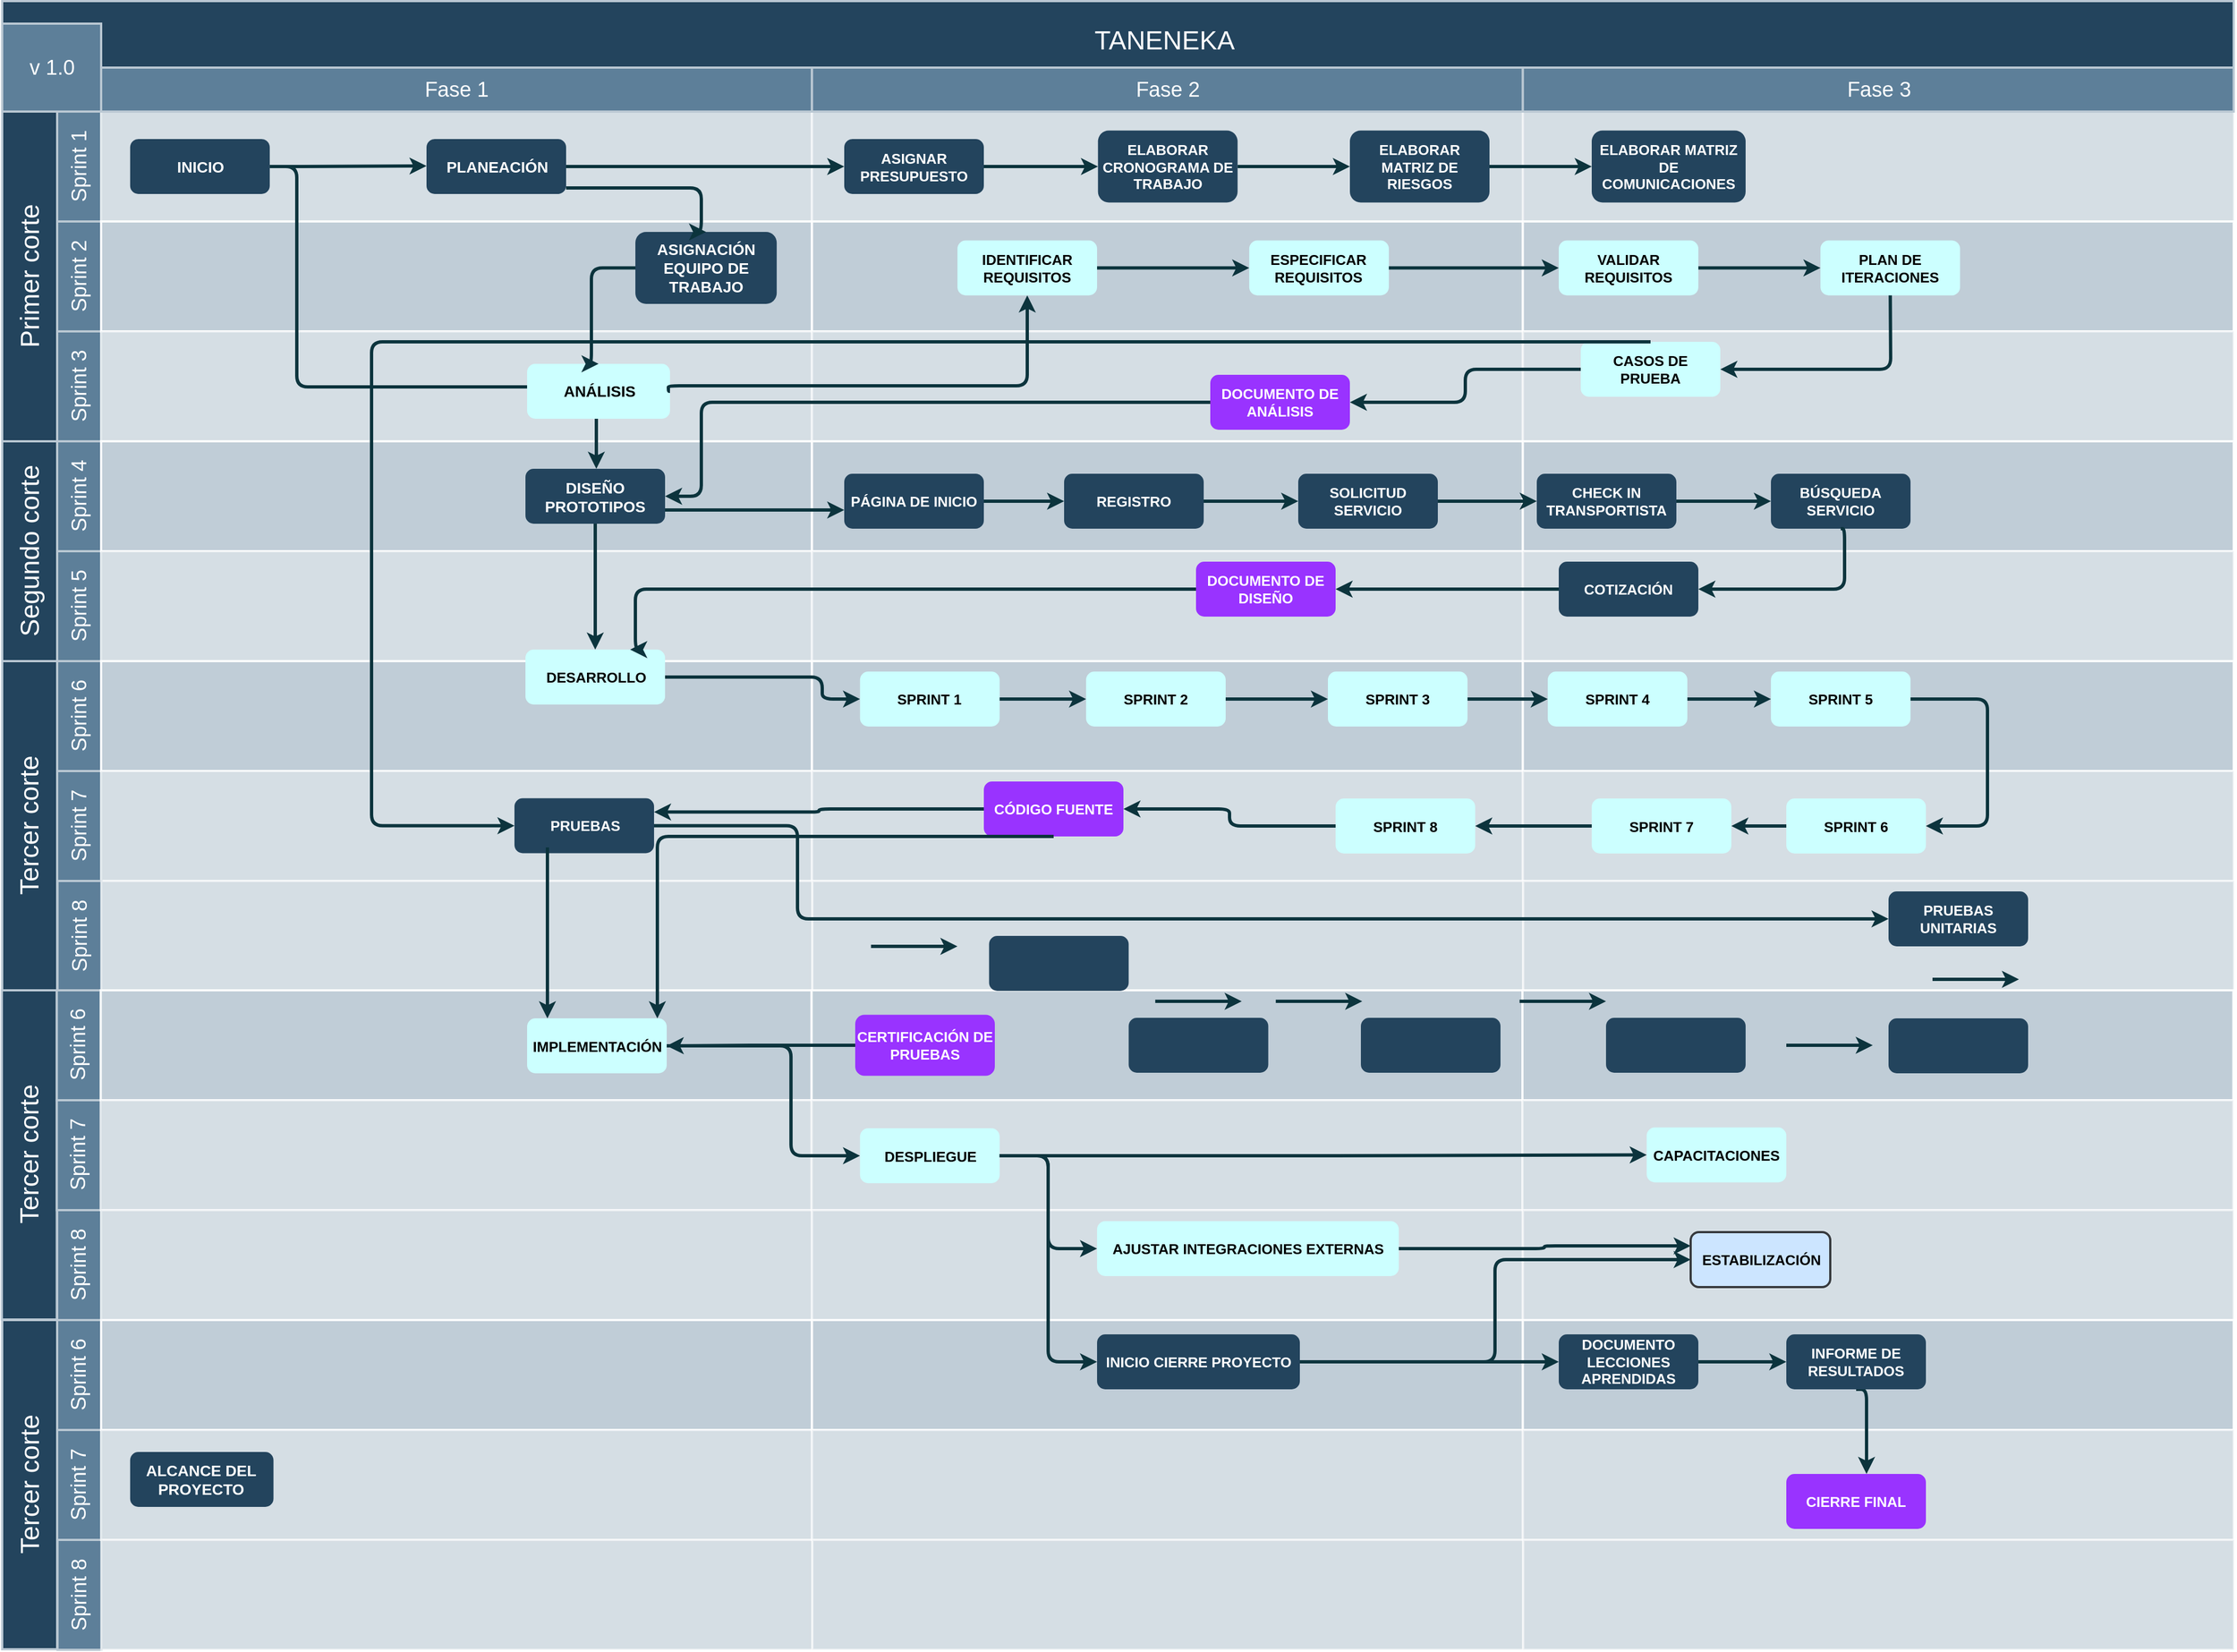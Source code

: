 <mxfile version="20.2.5" type="github">
  <diagram id="6a731a19-8d31-9384-78a2-239565b7b9f0" name="Page-1">
    <mxGraphModel dx="1490" dy="-225" grid="1" gridSize="10" guides="1" tooltips="1" connect="1" arrows="1" fold="1" page="1" pageScale="1" pageWidth="1169" pageHeight="827" background="none" math="0" shadow="0">
      <root>
        <mxCell id="0" />
        <mxCell id="1" parent="0" />
        <mxCell id="56" value="&lt;font style=&quot;vertical-align: inherit&quot;&gt;&lt;font style=&quot;vertical-align: inherit&quot;&gt;&lt;font style=&quot;vertical-align: inherit&quot;&gt;&lt;font style=&quot;vertical-align: inherit&quot;&gt;&lt;font style=&quot;vertical-align: inherit&quot;&gt;&lt;font style=&quot;vertical-align: inherit&quot;&gt;TANENEKA&lt;/font&gt;&lt;/font&gt;&lt;/font&gt;&lt;/font&gt;&lt;/font&gt;&lt;/font&gt;" style="strokeColor=#BAC8D3;fillColor=#23445D;fontSize=24;strokeWidth=2;fontFamily=Helvetica;html=1;fontColor=#FFFFFF;fontStyle=0;spacingBottom=8;spacingRight=0;spacingLeft=83;" parent="1" vertex="1">
          <mxGeometry x="154" y="830" width="2030" height="80" as="geometry" />
        </mxCell>
        <mxCell id="57" value="&lt;font style=&quot;vertical-align: inherit&quot;&gt;&lt;font style=&quot;vertical-align: inherit&quot;&gt;Primer corte&lt;/font&gt;&lt;/font&gt;" style="strokeColor=#BAC8D3;fillColor=#23445D;fontSize=24;strokeWidth=2;horizontal=0;fontFamily=Helvetica;html=1;fontColor=#FFFFFF;fontStyle=0" parent="1" vertex="1">
          <mxGeometry x="154" y="930.5" width="50" height="300" as="geometry" />
        </mxCell>
        <mxCell id="58" value="&lt;font style=&quot;vertical-align: inherit&quot;&gt;&lt;font style=&quot;vertical-align: inherit&quot;&gt;Sprint 1&lt;br&gt;&lt;/font&gt;&lt;/font&gt;" style="strokeColor=#BAC8D3;fillColor=#5d7f99;fontSize=19;strokeWidth=2;horizontal=0;fontFamily=Helvetica;html=1;labelBackgroundColor=none;fontColor=#FFFFFF;" parent="1" vertex="1">
          <mxGeometry x="204" y="930.5" width="40" height="100" as="geometry" />
        </mxCell>
        <mxCell id="59" value="v 1.0" style="strokeColor=#BAC8D3;fillColor=#5d7f99;fontSize=19;strokeWidth=2;fontFamily=Helvetica;html=1;labelBackgroundColor=none;fontColor=#FFFFFF;" parent="1" vertex="1">
          <mxGeometry x="154" y="850.5" width="90" height="80" as="geometry" />
        </mxCell>
        <mxCell id="60" value="&lt;font style=&quot;vertical-align: inherit&quot;&gt;&lt;font style=&quot;vertical-align: inherit&quot;&gt;Sprint 2&lt;/font&gt;&lt;/font&gt;" style="strokeColor=#BAC8D3;fillColor=#5d7f99;fontSize=19;strokeWidth=2;horizontal=0;fontFamily=Helvetica;html=1;labelBackgroundColor=none;fontColor=#FFFFFF;" parent="1" vertex="1">
          <mxGeometry x="204" y="1030.5" width="40" height="100" as="geometry" />
        </mxCell>
        <mxCell id="61" value="&lt;font style=&quot;vertical-align: inherit&quot;&gt;&lt;font style=&quot;vertical-align: inherit&quot;&gt;Sprint 3&lt;/font&gt;&lt;/font&gt;" style="strokeColor=#BAC8D3;fillColor=#5d7f99;fontSize=19;strokeWidth=2;horizontal=0;fontFamily=Helvetica;html=1;labelBackgroundColor=none;fontColor=#FFFFFF;" parent="1" vertex="1">
          <mxGeometry x="204" y="1130.5" width="40" height="100" as="geometry" />
        </mxCell>
        <mxCell id="62" value="&lt;font style=&quot;vertical-align: inherit&quot;&gt;&lt;font style=&quot;vertical-align: inherit&quot;&gt;Sprint 5&lt;/font&gt;&lt;/font&gt;" style="strokeColor=#BAC8D3;fillColor=#5d7f99;fontSize=19;strokeWidth=2;horizontal=0;fontFamily=Helvetica;html=1;labelBackgroundColor=none;fontColor=#FFFFFF;" parent="1" vertex="1">
          <mxGeometry x="204" y="1330.5" width="40" height="100" as="geometry" />
        </mxCell>
        <mxCell id="63" value="&lt;font style=&quot;vertical-align: inherit&quot;&gt;&lt;font style=&quot;vertical-align: inherit&quot;&gt;Sprint 4&lt;/font&gt;&lt;/font&gt;" style="strokeColor=#BAC8D3;fillColor=#5d7f99;fontSize=19;strokeWidth=2;horizontal=0;fontFamily=Helvetica;html=1;labelBackgroundColor=none;fontColor=#FFFFFF;" parent="1" vertex="1">
          <mxGeometry x="204" y="1230.5" width="40" height="100" as="geometry" />
        </mxCell>
        <mxCell id="64" value="&lt;font style=&quot;vertical-align: inherit&quot;&gt;&lt;font style=&quot;vertical-align: inherit&quot;&gt;Segundo corte&lt;/font&gt;&lt;/font&gt;" style="strokeColor=#BAC8D3;fillColor=#23445D;fontSize=24;strokeWidth=2;horizontal=0;fontFamily=Helvetica;html=1;fontColor=#FFFFFF;fontStyle=0" parent="1" vertex="1">
          <mxGeometry x="154" y="1230.5" width="50" height="200" as="geometry" />
        </mxCell>
        <mxCell id="65" value="&lt;font style=&quot;vertical-align: inherit&quot;&gt;&lt;font style=&quot;vertical-align: inherit&quot;&gt;Sprint 7&lt;/font&gt;&lt;/font&gt;" style="strokeColor=#BAC8D3;fillColor=#5d7f99;fontSize=19;strokeWidth=2;horizontal=0;fontFamily=Helvetica;html=1;labelBackgroundColor=none;fontColor=#FFFFFF;" parent="1" vertex="1">
          <mxGeometry x="204" y="1530.5" width="40" height="100" as="geometry" />
        </mxCell>
        <mxCell id="66" value="&lt;font style=&quot;vertical-align: inherit&quot;&gt;&lt;font style=&quot;vertical-align: inherit&quot;&gt;Sprint 6&lt;/font&gt;&lt;/font&gt;" style="strokeColor=#BAC8D3;fillColor=#5d7f99;fontSize=19;strokeWidth=2;horizontal=0;fontFamily=Helvetica;html=1;labelBackgroundColor=none;fontColor=#FFFFFF;" parent="1" vertex="1">
          <mxGeometry x="204" y="1430.5" width="40" height="100" as="geometry" />
        </mxCell>
        <mxCell id="67" value="&lt;font style=&quot;vertical-align: inherit&quot;&gt;&lt;font style=&quot;vertical-align: inherit&quot;&gt;Tercer corte&lt;/font&gt;&lt;/font&gt;" style="strokeColor=#BAC8D3;fillColor=#23445D;fontSize=24;strokeWidth=2;horizontal=0;fontFamily=Helvetica;html=1;fontColor=#FFFFFF;fontStyle=0" parent="1" vertex="1">
          <mxGeometry x="154" y="1430.5" width="50" height="299.5" as="geometry" />
        </mxCell>
        <mxCell id="68" value="" style="strokeColor=#FFFFFF;fillColor=#BAC8D3;fontSize=18;strokeWidth=2;fontFamily=Helvetica;html=1;opacity=60;" parent="1" vertex="1">
          <mxGeometry x="244" y="930.5" width="646.667" height="100" as="geometry" />
        </mxCell>
        <mxCell id="69" value="" style="strokeColor=#FFFFFF;fillColor=#BAC8D3;fontSize=18;strokeWidth=2;fontFamily=Helvetica;html=1;opacity=90;" parent="1" vertex="1">
          <mxGeometry x="244" y="1030.5" width="646.667" height="100" as="geometry" />
        </mxCell>
        <mxCell id="70" value="" style="strokeColor=#FFFFFF;fillColor=#BAC8D3;fontSize=18;strokeWidth=2;fontFamily=Helvetica;html=1;opacity=60;" parent="1" vertex="1">
          <mxGeometry x="244" y="1130.5" width="646.667" height="100" as="geometry" />
        </mxCell>
        <mxCell id="71" value="" style="strokeColor=#FFFFFF;fillColor=#BAC8D3;fontSize=18;strokeWidth=2;fontFamily=Helvetica;html=1;opacity=90;" parent="1" vertex="1">
          <mxGeometry x="244" y="1230.5" width="646.667" height="100" as="geometry" />
        </mxCell>
        <mxCell id="72" value="" style="strokeColor=#FFFFFF;fillColor=#BAC8D3;fontSize=18;strokeWidth=2;fontFamily=Helvetica;html=1;opacity=60;" parent="1" vertex="1">
          <mxGeometry x="244" y="1330.5" width="646.667" height="100" as="geometry" />
        </mxCell>
        <mxCell id="73" value="" style="strokeColor=#FFFFFF;fillColor=#BAC8D3;fontSize=18;strokeWidth=2;fontFamily=Helvetica;html=1;opacity=90;" parent="1" vertex="1">
          <mxGeometry x="244" y="1430.5" width="646.667" height="100" as="geometry" />
        </mxCell>
        <mxCell id="74" value="" style="strokeColor=#FFFFFF;fillColor=#BAC8D3;fontSize=18;strokeWidth=2;fontFamily=Helvetica;html=1;opacity=60;" parent="1" vertex="1">
          <mxGeometry x="244" y="1530.5" width="646.667" height="100" as="geometry" />
        </mxCell>
        <mxCell id="75" value="" style="strokeColor=#FFFFFF;fillColor=#BAC8D3;fontSize=18;strokeWidth=2;fontFamily=Helvetica;html=1;opacity=60;" parent="1" vertex="1">
          <mxGeometry x="890.667" y="930.5" width="647" height="100" as="geometry" />
        </mxCell>
        <mxCell id="76" value="" style="strokeColor=#FFFFFF;fillColor=#BAC8D3;fontSize=18;strokeWidth=2;fontFamily=Helvetica;html=1;opacity=90;" parent="1" vertex="1">
          <mxGeometry x="890.667" y="1030.5" width="646.667" height="100" as="geometry" />
        </mxCell>
        <mxCell id="77" value="" style="strokeColor=#FFFFFF;fillColor=#BAC8D3;fontSize=18;strokeWidth=2;fontFamily=Helvetica;html=1;opacity=60;" parent="1" vertex="1">
          <mxGeometry x="890.667" y="1130.5" width="646.667" height="100" as="geometry" />
        </mxCell>
        <mxCell id="78" value="" style="strokeColor=#FFFFFF;fillColor=#BAC8D3;fontSize=18;strokeWidth=2;fontFamily=Helvetica;html=1;opacity=90;" parent="1" vertex="1">
          <mxGeometry x="890.667" y="1230.5" width="646.667" height="100" as="geometry" />
        </mxCell>
        <mxCell id="79" value="" style="strokeColor=#FFFFFF;fillColor=#BAC8D3;fontSize=18;strokeWidth=2;fontFamily=Helvetica;html=1;opacity=60;" parent="1" vertex="1">
          <mxGeometry x="890.667" y="1330.5" width="646.667" height="100" as="geometry" />
        </mxCell>
        <mxCell id="80" value="" style="strokeColor=#FFFFFF;fillColor=#BAC8D3;fontSize=18;strokeWidth=2;fontFamily=Helvetica;html=1;opacity=90;" parent="1" vertex="1">
          <mxGeometry x="890.667" y="1430.5" width="646.667" height="100" as="geometry" />
        </mxCell>
        <mxCell id="81" value="" style="strokeColor=#FFFFFF;fillColor=#BAC8D3;fontSize=18;strokeWidth=2;fontFamily=Helvetica;html=1;opacity=60;fontStyle=4" parent="1" vertex="1">
          <mxGeometry x="890.667" y="1530.5" width="646.667" height="100" as="geometry" />
        </mxCell>
        <mxCell id="82" value="" style="strokeColor=#FFFFFF;fillColor=#BAC8D3;fontSize=18;strokeWidth=2;fontFamily=Helvetica;html=1;opacity=60;" parent="1" vertex="1">
          <mxGeometry x="1537.333" y="930.5" width="647" height="100" as="geometry" />
        </mxCell>
        <mxCell id="83" value="" style="strokeColor=#FFFFFF;fillColor=#BAC8D3;fontSize=18;strokeWidth=2;fontFamily=Helvetica;html=1;opacity=90;" parent="1" vertex="1">
          <mxGeometry x="1537.333" y="1030.5" width="646.667" height="100" as="geometry" />
        </mxCell>
        <mxCell id="84" value="" style="strokeColor=#FFFFFF;fillColor=#BAC8D3;fontSize=18;strokeWidth=2;fontFamily=Helvetica;html=1;opacity=60;" parent="1" vertex="1">
          <mxGeometry x="1537.333" y="1130.5" width="646.667" height="100" as="geometry" />
        </mxCell>
        <mxCell id="85" value="" style="strokeColor=#FFFFFF;fillColor=#BAC8D3;fontSize=18;strokeWidth=2;fontFamily=Helvetica;html=1;opacity=90;" parent="1" vertex="1">
          <mxGeometry x="1537.333" y="1230.5" width="646.667" height="100" as="geometry" />
        </mxCell>
        <mxCell id="86" value="" style="strokeColor=#FFFFFF;fillColor=#BAC8D3;fontSize=18;strokeWidth=2;fontFamily=Helvetica;html=1;opacity=60;" parent="1" vertex="1">
          <mxGeometry x="1537.333" y="1330.5" width="646.667" height="100" as="geometry" />
        </mxCell>
        <mxCell id="87" value="" style="strokeColor=#FFFFFF;fillColor=#BAC8D3;fontSize=18;strokeWidth=2;fontFamily=Helvetica;html=1;opacity=90;" parent="1" vertex="1">
          <mxGeometry x="1537.333" y="1430.5" width="646.667" height="100" as="geometry" />
        </mxCell>
        <mxCell id="88" value="" style="strokeColor=#FFFFFF;fillColor=#BAC8D3;fontSize=18;strokeWidth=2;fontFamily=Helvetica;html=1;opacity=60;fontStyle=4" parent="1" vertex="1">
          <mxGeometry x="1537.333" y="1530.5" width="646.667" height="100" as="geometry" />
        </mxCell>
        <mxCell id="89" style="edgeStyle=orthogonalEdgeStyle;rounded=1;jumpStyle=none;html=1;exitX=1;exitY=0.5;entryX=0;entryY=0.5;labelBackgroundColor=#ffffff;startArrow=none;startFill=0;endArrow=classic;jettySize=auto;orthogonalLoop=1;strokeColor=#0C343D;strokeWidth=3;fontFamily=Helvetica;fontSize=11;fontColor=#000000;" parent="1" source="90" target="92" edge="1">
          <mxGeometry relative="1" as="geometry">
            <Array as="points">
              <mxPoint x="422" y="981" />
              <mxPoint x="422" y="1181" />
              <mxPoint x="720" y="1181" />
            </Array>
          </mxGeometry>
        </mxCell>
        <mxCell id="90" value="&lt;font style=&quot;vertical-align: inherit&quot;&gt;&lt;font style=&quot;vertical-align: inherit ; font-size: 14px&quot; color=&quot;#ffffff&quot;&gt;&lt;b&gt;&lt;font style=&quot;vertical-align: inherit&quot;&gt;&lt;font style=&quot;vertical-align: inherit&quot;&gt;INICIO&lt;/font&gt;&lt;/font&gt;&lt;/b&gt;&lt;/font&gt;&lt;/font&gt;" style="rounded=1;fillColor=#23445D;strokeColor=none;strokeWidth=2;fontFamily=Helvetica;html=1;gradientColor=none;" parent="1" vertex="1">
          <mxGeometry x="270.395" y="955.5" width="127" height="50" as="geometry" />
        </mxCell>
        <mxCell id="91" value="&lt;font color=&quot;#ffffff&quot;&gt;&lt;span style=&quot;font-size: 14px&quot;&gt;&lt;b&gt;&lt;font style=&quot;vertical-align: inherit&quot;&gt;&lt;font style=&quot;vertical-align: inherit&quot;&gt;&lt;font style=&quot;vertical-align: inherit&quot;&gt;&lt;font style=&quot;vertical-align: inherit&quot;&gt;&lt;font style=&quot;vertical-align: inherit&quot;&gt;&lt;font style=&quot;vertical-align: inherit&quot;&gt;&lt;font style=&quot;vertical-align: inherit&quot;&gt;&lt;font style=&quot;vertical-align: inherit&quot;&gt;PLANEACIÓN&lt;/font&gt;&lt;/font&gt;&lt;/font&gt;&lt;/font&gt;&lt;/font&gt;&lt;/font&gt;&lt;/font&gt;&lt;/font&gt;&lt;/b&gt;&lt;/span&gt;&lt;/font&gt;" style="rounded=1;fillColor=#23445D;strokeColor=none;strokeWidth=2;fontFamily=Helvetica;html=1;gradientColor=none;" parent="1" vertex="1">
          <mxGeometry x="540.005" y="955.5" width="127" height="50" as="geometry" />
        </mxCell>
        <mxCell id="92" value="&lt;font style=&quot;vertical-align: inherit&quot;&gt;&lt;font style=&quot;vertical-align: inherit&quot; size=&quot;1&quot;&gt;&lt;b style=&quot;font-size: 14px&quot;&gt;&lt;font style=&quot;vertical-align: inherit&quot;&gt;&lt;font style=&quot;vertical-align: inherit&quot;&gt;&lt;font style=&quot;vertical-align: inherit&quot;&gt;&lt;font style=&quot;vertical-align: inherit&quot;&gt;ANÁLISIS&lt;/font&gt;&lt;/font&gt;&lt;/font&gt;&lt;/font&gt;&lt;/b&gt;&lt;/font&gt;&lt;/font&gt;" style="rounded=1;fillColor=#CCFFFF;strokeColor=none;strokeWidth=2;fontFamily=Helvetica;html=1;gradientColor=none;fontColor=#000000;" parent="1" vertex="1">
          <mxGeometry x="631.5" y="1160" width="130" height="50" as="geometry" />
        </mxCell>
        <mxCell id="93" value="&lt;font style=&quot;vertical-align: inherit&quot;&gt;&lt;font style=&quot;vertical-align: inherit&quot;&gt;&lt;font style=&quot;vertical-align: inherit&quot;&gt;&lt;font style=&quot;vertical-align: inherit&quot;&gt;&lt;font style=&quot;vertical-align: inherit&quot;&gt;&lt;font style=&quot;vertical-align: inherit ; font-size: 14px&quot; color=&quot;#ffffff&quot;&gt;&lt;b&gt;&lt;font style=&quot;vertical-align: inherit&quot;&gt;&lt;font style=&quot;vertical-align: inherit&quot;&gt;&lt;font style=&quot;vertical-align: inherit&quot;&gt;&lt;font style=&quot;vertical-align: inherit&quot;&gt;DISEÑO PROTOTIPOS&lt;/font&gt;&lt;/font&gt;&lt;/font&gt;&lt;/font&gt;&lt;/b&gt;&lt;/font&gt;&lt;/font&gt;&lt;/font&gt;&lt;/font&gt;&lt;/font&gt;&lt;/font&gt;" style="rounded=1;fillColor=#23445D;strokeColor=none;strokeWidth=2;fontFamily=Helvetica;html=1;gradientColor=none;whiteSpace=wrap;" parent="1" vertex="1">
          <mxGeometry x="630.005" y="1255.5" width="127" height="50" as="geometry" />
        </mxCell>
        <mxCell id="94" value="&lt;font style=&quot;vertical-align: inherit ; font-size: 13px&quot;&gt;&lt;font style=&quot;vertical-align: inherit ; font-size: 13px&quot;&gt;&lt;font style=&quot;vertical-align: inherit ; font-size: 13px&quot;&gt;&lt;font style=&quot;vertical-align: inherit ; font-size: 13px&quot;&gt;&lt;b&gt;&lt;font style=&quot;vertical-align: inherit&quot;&gt;&lt;font style=&quot;vertical-align: inherit&quot;&gt;DESARROLLO&lt;/font&gt;&lt;/font&gt;&lt;/b&gt;&lt;/font&gt;&lt;/font&gt;&lt;/font&gt;&lt;/font&gt;" style="rounded=1;fillColor=#CCFFFF;strokeColor=none;strokeWidth=2;fontFamily=Helvetica;html=1;gradientColor=none;fontColor=#000000;" parent="1" vertex="1">
          <mxGeometry x="630.005" y="1420" width="127" height="50" as="geometry" />
        </mxCell>
        <mxCell id="97" value="&lt;b style=&quot;color: rgb(255 , 255 , 255) ; font-size: 14px&quot;&gt;&lt;font style=&quot;vertical-align: inherit&quot;&gt;&lt;font style=&quot;vertical-align: inherit&quot;&gt;ASIGNACIÓN EQUIPO DE TRABAJO&lt;/font&gt;&lt;/font&gt;&lt;/b&gt;" style="rounded=1;fillColor=#23445D;strokeColor=none;strokeWidth=2;fontFamily=Helvetica;html=1;gradientColor=none;whiteSpace=wrap;" parent="1" vertex="1">
          <mxGeometry x="730" y="1040" width="128.59" height="65.5" as="geometry" />
        </mxCell>
        <mxCell id="98" value="ASIGNAR PRESUPUESTO" style="rounded=1;fillColor=#23445D;strokeColor=none;strokeWidth=2;fontFamily=Helvetica;html=1;gradientColor=none;fontSize=13;fontStyle=1;fontColor=#FFFFFF;whiteSpace=wrap;" parent="1" vertex="1">
          <mxGeometry x="920.001" y="955.5" width="127" height="50" as="geometry" />
        </mxCell>
        <mxCell id="99" value="SPRINT 5" style="rounded=1;fillColor=#CCFFFF;strokeColor=none;strokeWidth=2;gradientColor=none;fontFamily=Helvetica;html=1;fontSize=13;fontStyle=1;fontColor=#000000;whiteSpace=wrap;" parent="1" vertex="1">
          <mxGeometry x="1763.008" y="1440" width="127" height="50" as="geometry" />
        </mxCell>
        <mxCell id="100" value="REGISTRO" style="rounded=1;fillColor=#23445D;strokeColor=none;strokeWidth=2;fontFamily=Helvetica;html=1;gradientColor=none;fontSize=13;fontStyle=1;fontColor=#FFFFFF;whiteSpace=wrap;" parent="1" vertex="1">
          <mxGeometry x="1120.005" y="1260" width="127" height="50" as="geometry" />
        </mxCell>
        <mxCell id="101" value="CÓDIGO FUENTE" style="rounded=1;fillColor=#9933FF;strokeColor=none;strokeWidth=2;fontFamily=Helvetica;html=1;gradientColor=none;fontSize=13;fontStyle=1;fontColor=#FFFFFF;whiteSpace=wrap;" parent="1" vertex="1">
          <mxGeometry x="1046.995" y="1540" width="127" height="50" as="geometry" />
        </mxCell>
        <mxCell id="102" value="SPRINT 1" style="rounded=1;fillColor=#CCFFFF;strokeColor=none;strokeWidth=2;fontFamily=Helvetica;html=1;gradientColor=none;fontSize=13;fontStyle=1;fontColor=#000000;whiteSpace=wrap;" parent="1" vertex="1">
          <mxGeometry x="934.359" y="1440" width="127" height="50" as="geometry" />
        </mxCell>
        <mxCell id="103" value="SPRINT 2" style="rounded=1;fillColor=#CCFFFF;strokeColor=none;strokeWidth=2;fontFamily=Helvetica;html=1;gradientColor=none;fontSize=13;fontStyle=1;fontColor=#000000;whiteSpace=wrap;" parent="1" vertex="1">
          <mxGeometry x="1140.005" y="1440" width="127" height="50" as="geometry" />
        </mxCell>
        <mxCell id="104" value="PÁGINA DE INICIO" style="rounded=1;fillColor=#23445D;strokeColor=none;strokeWidth=2;fontFamily=Helvetica;html=1;gradientColor=none;fontSize=13;fontStyle=1;fontColor=#FFFFFF;whiteSpace=wrap;" parent="1" vertex="1">
          <mxGeometry x="919.999" y="1260" width="127" height="50" as="geometry" />
        </mxCell>
        <mxCell id="105" value="DOCUMENTO DE ANÁLISIS" style="rounded=1;fillColor=#9933FF;strokeColor=none;strokeWidth=2;fontFamily=Helvetica;html=1;gradientColor=none;fontSize=13;fontStyle=1;fontColor=#FFFFFF;whiteSpace=wrap;" parent="1" vertex="1">
          <mxGeometry x="1253.001" y="1170" width="127" height="50" as="geometry" />
        </mxCell>
        <mxCell id="108" value="PLAN DE ITERACIONES" style="rounded=1;fillColor=#CCFFFF;strokeColor=none;strokeWidth=2;gradientColor=none;fontFamily=Helvetica;html=1;fontSize=13;fontStyle=1;fontColor=#000000;whiteSpace=wrap;" parent="1" vertex="1">
          <mxGeometry x="1808.078" y="1047.75" width="127" height="50" as="geometry" />
        </mxCell>
        <mxCell id="109" value="SPRINT 3" style="rounded=1;fillColor=#CCFFFF;strokeColor=none;strokeWidth=2;gradientColor=none;fontFamily=Helvetica;html=1;fontSize=13;fontStyle=1;fontColor=#000000;whiteSpace=wrap;" parent="1" vertex="1">
          <mxGeometry x="1359.995" y="1440" width="127" height="50" as="geometry" />
        </mxCell>
        <mxCell id="110" value="SPRINT 4" style="rounded=1;fillColor=#CCFFFF;strokeColor=none;strokeWidth=2;gradientColor=none;fontFamily=Helvetica;html=1;fontSize=13;fontStyle=1;fontColor=#000000;whiteSpace=wrap;" parent="1" vertex="1">
          <mxGeometry x="1560.002" y="1440" width="127" height="50" as="geometry" />
        </mxCell>
        <mxCell id="115" value="" style="edgeStyle=elbowEdgeStyle;elbow=horizontal;strokeWidth=3;strokeColor=#0C343D;fontFamily=Helvetica;html=1;" parent="1" source="92" target="93" edge="1">
          <mxGeometry x="6.449" y="830.5" width="131.973" height="100" as="geometry">
            <mxPoint x="6.449" y="930.5" as="sourcePoint" />
            <mxPoint x="138.422" y="830.5" as="targetPoint" />
          </mxGeometry>
        </mxCell>
        <mxCell id="117" value="" style="edgeStyle=elbowEdgeStyle;elbow=horizontal;strokeWidth=3;strokeColor=#0C343D;fontFamily=Helvetica;html=1;" parent="1" target="72" edge="1">
          <mxGeometry x="6.449" y="830.5" width="131.973" height="100" as="geometry">
            <mxPoint x="605.354" y="1380.5" as="sourcePoint" />
            <mxPoint x="138.422" y="830.5" as="targetPoint" />
          </mxGeometry>
        </mxCell>
        <mxCell id="119" value="" style="edgeStyle=elbowEdgeStyle;elbow=horizontal;strokeWidth=3;strokeColor=#0C343D;fontFamily=Helvetica;html=1;entryX=0.5;entryY=0;entryDx=0;entryDy=0;" parent="1" source="91" target="97" edge="1">
          <mxGeometry x="6.449" y="830.5" width="131.973" height="100" as="geometry">
            <mxPoint x="6.449" y="930.5" as="sourcePoint" />
            <mxPoint x="138.422" y="830.5" as="targetPoint" />
            <Array as="points">
              <mxPoint x="790" y="1000" />
            </Array>
          </mxGeometry>
        </mxCell>
        <mxCell id="120" value="" style="edgeStyle=elbowEdgeStyle;elbow=horizontal;strokeWidth=3;strokeColor=#0C343D;fontFamily=Helvetica;html=1;exitX=1;exitY=0.75;exitDx=0;exitDy=0;" parent="1" source="93" target="104" edge="1">
          <mxGeometry x="6.449" y="830.5" width="131.973" height="100" as="geometry">
            <mxPoint x="6.449" y="930.5" as="sourcePoint" />
            <mxPoint x="138.422" y="830.5" as="targetPoint" />
            <Array as="points">
              <mxPoint x="930" y="1295" />
              <mxPoint x="910" y="1290" />
            </Array>
          </mxGeometry>
        </mxCell>
        <mxCell id="121" value="" style="edgeStyle=elbowEdgeStyle;elbow=horizontal;strokeWidth=3;strokeColor=#0C343D;fontFamily=Helvetica;html=1;" parent="1" source="104" target="100" edge="1">
          <mxGeometry x="6.449" y="830.5" width="131.973" height="100" as="geometry">
            <mxPoint x="6.449" y="930.5" as="sourcePoint" />
            <mxPoint x="138.422" y="830.5" as="targetPoint" />
          </mxGeometry>
        </mxCell>
        <mxCell id="122" value="" style="edgeStyle=elbowEdgeStyle;elbow=horizontal;strokeWidth=3;strokeColor=#0C343D;fontFamily=Helvetica;html=1;" parent="1" source="91" target="98" edge="1">
          <mxGeometry x="6.449" y="830.5" width="131.973" height="100" as="geometry">
            <mxPoint x="6.449" y="930.5" as="sourcePoint" />
            <mxPoint x="138.422" y="830.5" as="targetPoint" />
          </mxGeometry>
        </mxCell>
        <mxCell id="123" value="" style="edgeStyle=elbowEdgeStyle;elbow=horizontal;strokeWidth=3;strokeColor=#0C343D;fontFamily=Helvetica;html=1;exitX=1;exitY=0.5;exitDx=0;exitDy=0;entryX=0;entryY=0.5;entryDx=0;entryDy=0;" parent="1" source="94" target="102" edge="1">
          <mxGeometry x="6.449" y="830.5" width="131.973" height="100" as="geometry">
            <mxPoint x="6.449" y="930.5" as="sourcePoint" />
            <mxPoint x="138.422" y="830.5" as="targetPoint" />
            <Array as="points">
              <mxPoint x="900" y="1460" />
              <mxPoint x="930" y="1381" />
              <mxPoint x="900" y="1375" />
              <mxPoint x="877.469" y="1430.5" />
            </Array>
          </mxGeometry>
        </mxCell>
        <mxCell id="124" value="" style="edgeStyle=elbowEdgeStyle;elbow=horizontal;strokeWidth=3;strokeColor=#0C343D;fontFamily=Helvetica;html=1;" parent="1" source="102" target="103" edge="1">
          <mxGeometry x="6.449" y="830.5" width="131.973" height="100" as="geometry">
            <mxPoint x="6.449" y="930.5" as="sourcePoint" />
            <mxPoint x="138.422" y="830.5" as="targetPoint" />
          </mxGeometry>
        </mxCell>
        <mxCell id="127" value="" style="edgeStyle=elbowEdgeStyle;elbow=horizontal;strokeWidth=3;strokeColor=#0C343D;fontFamily=Helvetica;html=1;" parent="1" source="110" target="99" edge="1">
          <mxGeometry x="6.449" y="830.5" width="131.973" height="100" as="geometry">
            <mxPoint x="6.449" y="930.5" as="sourcePoint" />
            <mxPoint x="138.422" y="830.5" as="targetPoint" />
          </mxGeometry>
        </mxCell>
        <mxCell id="129" value="" style="edgeStyle=elbowEdgeStyle;elbow=horizontal;strokeWidth=3;strokeColor=#0C343D;fontFamily=Helvetica;html=1;" parent="1" source="109" target="110" edge="1">
          <mxGeometry x="6.449" y="830.5" width="131.973" height="100" as="geometry">
            <mxPoint x="6.449" y="930.5" as="sourcePoint" />
            <mxPoint x="138.422" y="830.5" as="targetPoint" />
          </mxGeometry>
        </mxCell>
        <mxCell id="131" value="" style="edgeStyle=elbowEdgeStyle;elbow=horizontal;strokeWidth=3;strokeColor=#0C343D;fontFamily=Helvetica;html=1;" parent="1" source="103" target="109" edge="1">
          <mxGeometry x="6.449" y="830.5" width="131.973" height="100" as="geometry">
            <mxPoint x="6.449" y="930.5" as="sourcePoint" />
            <mxPoint x="138.422" y="830.5" as="targetPoint" />
          </mxGeometry>
        </mxCell>
        <mxCell id="135" value="" style="edgeStyle=elbowEdgeStyle;elbow=horizontal;strokeWidth=3;strokeColor=#0C343D;fontFamily=Helvetica;html=1;entryX=0;entryY=0.5;entryDx=0;entryDy=0;" parent="1" source="98" target="TLy-mkDsm45pQFrc1TkU-248" edge="1">
          <mxGeometry x="6.449" y="830.5" width="131.973" height="100" as="geometry">
            <mxPoint x="6.449" y="930.5" as="sourcePoint" />
            <mxPoint x="1230" y="980" as="targetPoint" />
          </mxGeometry>
        </mxCell>
        <mxCell id="140" value="" style="group" parent="1" vertex="1" connectable="0">
          <mxGeometry x="244" y="890.5" width="646.667" height="40" as="geometry" />
        </mxCell>
        <mxCell id="141" value="&lt;font style=&quot;vertical-align: inherit&quot;&gt;&lt;font style=&quot;vertical-align: inherit&quot;&gt;Fase 1&lt;/font&gt;&lt;/font&gt;" style="strokeColor=#BAC8D3;fillColor=#5d7f99;fontSize=19;strokeWidth=2;fontFamily=Helvetica;html=1;labelBackgroundColor=none;fontColor=#FFFFFF;" parent="140" vertex="1">
          <mxGeometry width="646.666" height="40" as="geometry" />
        </mxCell>
        <mxCell id="142" value="&lt;font style=&quot;vertical-align: inherit&quot;&gt;&lt;font style=&quot;vertical-align: inherit&quot;&gt;Fase 2&lt;/font&gt;&lt;/font&gt;" style="strokeColor=#BAC8D3;fillColor=#5d7f99;fontSize=19;strokeWidth=2;fontFamily=Helvetica;html=1;labelBackgroundColor=none;fontColor=#FFFFFF;" parent="140" vertex="1">
          <mxGeometry x="646.666" width="646.666" height="40" as="geometry" />
        </mxCell>
        <mxCell id="143" value="&lt;font style=&quot;vertical-align: inherit&quot;&gt;&lt;font style=&quot;vertical-align: inherit&quot;&gt;&lt;font style=&quot;vertical-align: inherit&quot;&gt;&lt;font style=&quot;vertical-align: inherit&quot;&gt;Fase 3&lt;/font&gt;&lt;/font&gt;&lt;/font&gt;&lt;/font&gt;" style="strokeColor=#BAC8D3;fillColor=#5d7f99;fontSize=19;strokeWidth=2;fontFamily=Helvetica;html=1;labelBackgroundColor=none;fontColor=#FFFFFF;" parent="140" vertex="1">
          <mxGeometry x="1293.331" width="646.667" height="40" as="geometry" />
        </mxCell>
        <mxCell id="TLy-mkDsm45pQFrc1TkU-144" value="&lt;font style=&quot;vertical-align: inherit&quot;&gt;&lt;font style=&quot;vertical-align: inherit&quot;&gt;Sprint 8&lt;/font&gt;&lt;/font&gt;" style="strokeColor=#BAC8D3;fillColor=#5d7f99;fontSize=19;strokeWidth=2;horizontal=0;fontFamily=Helvetica;html=1;labelBackgroundColor=none;fontColor=#FFFFFF;" parent="1" vertex="1">
          <mxGeometry x="204.33" y="1630.5" width="40" height="100" as="geometry" />
        </mxCell>
        <mxCell id="TLy-mkDsm45pQFrc1TkU-145" value="" style="strokeColor=#FFFFFF;fillColor=#BAC8D3;fontSize=18;strokeWidth=2;fontFamily=Helvetica;html=1;opacity=60;" parent="1" vertex="1">
          <mxGeometry x="244.33" y="1630.5" width="646.667" height="100" as="geometry" />
        </mxCell>
        <mxCell id="TLy-mkDsm45pQFrc1TkU-146" value="" style="strokeColor=#FFFFFF;fillColor=#BAC8D3;fontSize=18;strokeWidth=2;fontFamily=Helvetica;html=1;opacity=60;fontStyle=4" parent="1" vertex="1">
          <mxGeometry x="890.997" y="1630.5" width="646.667" height="100" as="geometry" />
        </mxCell>
        <mxCell id="TLy-mkDsm45pQFrc1TkU-147" value="" style="strokeColor=#FFFFFF;fillColor=#BAC8D3;fontSize=18;strokeWidth=2;fontFamily=Helvetica;html=1;opacity=60;fontStyle=4" parent="1" vertex="1">
          <mxGeometry x="1537.663" y="1630.5" width="646.667" height="100" as="geometry" />
        </mxCell>
        <mxCell id="TLy-mkDsm45pQFrc1TkU-148" value="&lt;font style=&quot;vertical-align: inherit&quot;&gt;&lt;font style=&quot;vertical-align: inherit&quot;&gt;Tercer corte&lt;/font&gt;&lt;/font&gt;" style="strokeColor=#BAC8D3;fillColor=#23445D;fontSize=24;strokeWidth=2;horizontal=0;fontFamily=Helvetica;html=1;fontColor=#FFFFFF;fontStyle=0" parent="1" vertex="1">
          <mxGeometry x="153.67" y="1730" width="50" height="299.5" as="geometry" />
        </mxCell>
        <mxCell id="TLy-mkDsm45pQFrc1TkU-149" value="&lt;font style=&quot;vertical-align: inherit&quot;&gt;&lt;font style=&quot;vertical-align: inherit&quot;&gt;Sprint 6&lt;/font&gt;&lt;/font&gt;" style="strokeColor=#BAC8D3;fillColor=#5d7f99;fontSize=19;strokeWidth=2;horizontal=0;fontFamily=Helvetica;html=1;labelBackgroundColor=none;fontColor=#FFFFFF;" parent="1" vertex="1">
          <mxGeometry x="203.67" y="1730" width="40" height="100" as="geometry" />
        </mxCell>
        <mxCell id="TLy-mkDsm45pQFrc1TkU-150" value="&lt;font style=&quot;vertical-align: inherit&quot;&gt;&lt;font style=&quot;vertical-align: inherit&quot;&gt;Sprint 7&lt;/font&gt;&lt;/font&gt;" style="strokeColor=#BAC8D3;fillColor=#5d7f99;fontSize=19;strokeWidth=2;horizontal=0;fontFamily=Helvetica;html=1;labelBackgroundColor=none;fontColor=#FFFFFF;" parent="1" vertex="1">
          <mxGeometry x="203.67" y="1830" width="40" height="100" as="geometry" />
        </mxCell>
        <mxCell id="TLy-mkDsm45pQFrc1TkU-151" value="&lt;font style=&quot;vertical-align: inherit&quot;&gt;&lt;font style=&quot;vertical-align: inherit&quot;&gt;Sprint 8&lt;/font&gt;&lt;/font&gt;" style="strokeColor=#BAC8D3;fillColor=#5d7f99;fontSize=19;strokeWidth=2;horizontal=0;fontFamily=Helvetica;html=1;labelBackgroundColor=none;fontColor=#FFFFFF;" parent="1" vertex="1">
          <mxGeometry x="204" y="1930" width="40" height="100" as="geometry" />
        </mxCell>
        <mxCell id="TLy-mkDsm45pQFrc1TkU-152" value="" style="strokeColor=#FFFFFF;fillColor=#BAC8D3;fontSize=18;strokeWidth=2;fontFamily=Helvetica;html=1;opacity=90;" parent="1" vertex="1">
          <mxGeometry x="243.67" y="1730" width="646.667" height="100" as="geometry" />
        </mxCell>
        <mxCell id="TLy-mkDsm45pQFrc1TkU-153" value="" style="strokeColor=#FFFFFF;fillColor=#BAC8D3;fontSize=18;strokeWidth=2;fontFamily=Helvetica;html=1;opacity=60;" parent="1" vertex="1">
          <mxGeometry x="243.67" y="1830" width="646.667" height="100" as="geometry" />
        </mxCell>
        <mxCell id="TLy-mkDsm45pQFrc1TkU-154" value="" style="strokeColor=#FFFFFF;fillColor=#BAC8D3;fontSize=18;strokeWidth=2;fontFamily=Helvetica;html=1;opacity=60;" parent="1" vertex="1">
          <mxGeometry x="244" y="1930" width="646.667" height="100" as="geometry" />
        </mxCell>
        <mxCell id="TLy-mkDsm45pQFrc1TkU-155" value="" style="strokeColor=#FFFFFF;fillColor=#BAC8D3;fontSize=18;strokeWidth=2;fontFamily=Helvetica;html=1;opacity=90;" parent="1" vertex="1">
          <mxGeometry x="890.337" y="1730" width="646.667" height="100" as="geometry" />
        </mxCell>
        <mxCell id="TLy-mkDsm45pQFrc1TkU-156" value="" style="strokeColor=#FFFFFF;fillColor=#BAC8D3;fontSize=18;strokeWidth=2;fontFamily=Helvetica;html=1;opacity=60;fontStyle=4" parent="1" vertex="1">
          <mxGeometry x="890.337" y="1830" width="646.667" height="100" as="geometry" />
        </mxCell>
        <mxCell id="TLy-mkDsm45pQFrc1TkU-157" value="" style="strokeColor=#FFFFFF;fillColor=#BAC8D3;fontSize=18;strokeWidth=2;fontFamily=Helvetica;html=1;opacity=60;fontStyle=4" parent="1" vertex="1">
          <mxGeometry x="890.667" y="1930" width="646.667" height="100" as="geometry" />
        </mxCell>
        <mxCell id="TLy-mkDsm45pQFrc1TkU-158" value="" style="strokeColor=#FFFFFF;fillColor=#BAC8D3;fontSize=18;strokeWidth=2;fontFamily=Helvetica;html=1;opacity=90;" parent="1" vertex="1">
          <mxGeometry x="1537.003" y="1730" width="646.667" height="100" as="geometry" />
        </mxCell>
        <mxCell id="TLy-mkDsm45pQFrc1TkU-159" value="" style="strokeColor=#FFFFFF;fillColor=#BAC8D3;fontSize=18;strokeWidth=2;fontFamily=Helvetica;html=1;opacity=60;fontStyle=4" parent="1" vertex="1">
          <mxGeometry x="1537.003" y="1830" width="646.667" height="100" as="geometry" />
        </mxCell>
        <mxCell id="TLy-mkDsm45pQFrc1TkU-160" value="" style="strokeColor=#FFFFFF;fillColor=#BAC8D3;fontSize=18;strokeWidth=2;fontFamily=Helvetica;html=1;opacity=60;fontStyle=4" parent="1" vertex="1">
          <mxGeometry x="1537.333" y="1930" width="646.667" height="100" as="geometry" />
        </mxCell>
        <mxCell id="TLy-mkDsm45pQFrc1TkU-161" value="&lt;font style=&quot;vertical-align: inherit&quot;&gt;&lt;font style=&quot;vertical-align: inherit&quot;&gt;Tercer corte&lt;/font&gt;&lt;/font&gt;" style="strokeColor=#BAC8D3;fillColor=#23445D;fontSize=24;strokeWidth=2;horizontal=0;fontFamily=Helvetica;html=1;fontColor=#FFFFFF;fontStyle=0" parent="1" vertex="1">
          <mxGeometry x="154" y="2030" width="50" height="299.5" as="geometry" />
        </mxCell>
        <mxCell id="TLy-mkDsm45pQFrc1TkU-162" value="&lt;font style=&quot;vertical-align: inherit&quot;&gt;&lt;font style=&quot;vertical-align: inherit&quot;&gt;Sprint 6&lt;/font&gt;&lt;/font&gt;" style="strokeColor=#BAC8D3;fillColor=#5d7f99;fontSize=19;strokeWidth=2;horizontal=0;fontFamily=Helvetica;html=1;labelBackgroundColor=none;fontColor=#FFFFFF;" parent="1" vertex="1">
          <mxGeometry x="204" y="2030" width="40" height="100" as="geometry" />
        </mxCell>
        <mxCell id="TLy-mkDsm45pQFrc1TkU-163" value="&lt;font style=&quot;vertical-align: inherit&quot;&gt;&lt;font style=&quot;vertical-align: inherit&quot;&gt;Sprint 7&lt;/font&gt;&lt;/font&gt;" style="strokeColor=#BAC8D3;fillColor=#5d7f99;fontSize=19;strokeWidth=2;horizontal=0;fontFamily=Helvetica;html=1;labelBackgroundColor=none;fontColor=#FFFFFF;" parent="1" vertex="1">
          <mxGeometry x="204" y="2130" width="40" height="100" as="geometry" />
        </mxCell>
        <mxCell id="TLy-mkDsm45pQFrc1TkU-164" value="&lt;font style=&quot;vertical-align: inherit&quot;&gt;&lt;font style=&quot;vertical-align: inherit&quot;&gt;Sprint 8&lt;/font&gt;&lt;/font&gt;" style="strokeColor=#BAC8D3;fillColor=#5d7f99;fontSize=19;strokeWidth=2;horizontal=0;fontFamily=Helvetica;html=1;labelBackgroundColor=none;fontColor=#FFFFFF;" parent="1" vertex="1">
          <mxGeometry x="204.33" y="2230" width="40" height="100" as="geometry" />
        </mxCell>
        <mxCell id="TLy-mkDsm45pQFrc1TkU-165" value="" style="strokeColor=#FFFFFF;fillColor=#BAC8D3;fontSize=18;strokeWidth=2;fontFamily=Helvetica;html=1;opacity=90;" parent="1" vertex="1">
          <mxGeometry x="244" y="2030" width="646.667" height="100" as="geometry" />
        </mxCell>
        <mxCell id="TLy-mkDsm45pQFrc1TkU-166" value="" style="strokeColor=#FFFFFF;fillColor=#BAC8D3;fontSize=18;strokeWidth=2;fontFamily=Helvetica;html=1;opacity=60;" parent="1" vertex="1">
          <mxGeometry x="244" y="2130" width="646.667" height="100" as="geometry" />
        </mxCell>
        <mxCell id="TLy-mkDsm45pQFrc1TkU-167" value="" style="strokeColor=#FFFFFF;fillColor=#BAC8D3;fontSize=18;strokeWidth=2;fontFamily=Helvetica;html=1;opacity=60;" parent="1" vertex="1">
          <mxGeometry x="244.33" y="2230" width="646.667" height="100" as="geometry" />
        </mxCell>
        <mxCell id="TLy-mkDsm45pQFrc1TkU-168" value="" style="strokeColor=#FFFFFF;fillColor=#BAC8D3;fontSize=18;strokeWidth=2;fontFamily=Helvetica;html=1;opacity=90;" parent="1" vertex="1">
          <mxGeometry x="890.667" y="2030" width="646.667" height="100" as="geometry" />
        </mxCell>
        <mxCell id="TLy-mkDsm45pQFrc1TkU-169" value="" style="strokeColor=#FFFFFF;fillColor=#BAC8D3;fontSize=18;strokeWidth=2;fontFamily=Helvetica;html=1;opacity=60;fontStyle=4" parent="1" vertex="1">
          <mxGeometry x="890.667" y="2130" width="646.667" height="100" as="geometry" />
        </mxCell>
        <mxCell id="TLy-mkDsm45pQFrc1TkU-170" value="" style="strokeColor=#FFFFFF;fillColor=#BAC8D3;fontSize=18;strokeWidth=2;fontFamily=Helvetica;html=1;opacity=60;fontStyle=4" parent="1" vertex="1">
          <mxGeometry x="890.997" y="2230" width="646.667" height="100" as="geometry" />
        </mxCell>
        <mxCell id="TLy-mkDsm45pQFrc1TkU-171" value="" style="strokeColor=#FFFFFF;fillColor=#BAC8D3;fontSize=18;strokeWidth=2;fontFamily=Helvetica;html=1;opacity=90;" parent="1" vertex="1">
          <mxGeometry x="1537.333" y="2030" width="646.667" height="100" as="geometry" />
        </mxCell>
        <mxCell id="TLy-mkDsm45pQFrc1TkU-172" value="" style="strokeColor=#FFFFFF;fillColor=#BAC8D3;fontSize=18;strokeWidth=2;fontFamily=Helvetica;html=1;opacity=60;fontStyle=4" parent="1" vertex="1">
          <mxGeometry x="1537.333" y="2130" width="646.667" height="100" as="geometry" />
        </mxCell>
        <mxCell id="TLy-mkDsm45pQFrc1TkU-173" value="" style="strokeColor=#FFFFFF;fillColor=#BAC8D3;fontSize=18;strokeWidth=2;fontFamily=Helvetica;html=1;opacity=60;fontStyle=4" parent="1" vertex="1">
          <mxGeometry x="1537.663" y="2230" width="646.667" height="100" as="geometry" />
        </mxCell>
        <mxCell id="TLy-mkDsm45pQFrc1TkU-183" value="" style="edgeStyle=elbowEdgeStyle;elbow=horizontal;strokeWidth=3;strokeColor=#0C343D;fontFamily=Helvetica;html=1;exitX=0.5;exitY=1;exitDx=0;exitDy=0;" parent="1" source="93" target="94" edge="1">
          <mxGeometry x="181.099" y="955.5" width="131.973" height="100" as="geometry">
            <mxPoint x="780.004" y="1305.5" as="sourcePoint" />
            <mxPoint x="890.555" y="1405.5" as="targetPoint" />
          </mxGeometry>
        </mxCell>
        <mxCell id="TLy-mkDsm45pQFrc1TkU-189" style="edgeStyle=orthogonalEdgeStyle;rounded=1;jumpStyle=none;html=1;labelBackgroundColor=#ffffff;startArrow=none;startFill=0;endArrow=classic;jettySize=auto;orthogonalLoop=1;strokeColor=#0C343D;strokeWidth=3;fontFamily=Helvetica;fontSize=11;fontColor=#000000;exitX=1;exitY=0.5;exitDx=0;exitDy=0;" parent="1" source="90" edge="1">
          <mxGeometry relative="1" as="geometry">
            <Array as="points">
              <mxPoint x="417" y="981" />
            </Array>
            <mxPoint x="420" y="980" as="sourcePoint" />
            <mxPoint x="540" y="980" as="targetPoint" />
          </mxGeometry>
        </mxCell>
        <mxCell id="TLy-mkDsm45pQFrc1TkU-191" style="edgeStyle=orthogonalEdgeStyle;rounded=1;jumpStyle=none;html=1;labelBackgroundColor=#ffffff;startArrow=none;startFill=0;endArrow=classic;jettySize=auto;orthogonalLoop=1;strokeColor=#0C343D;strokeWidth=3;fontFamily=Helvetica;fontSize=11;fontColor=#000000;exitX=1;exitY=0.5;exitDx=0;exitDy=0;entryX=0.5;entryY=1;entryDx=0;entryDy=0;" parent="1" source="92" target="TLy-mkDsm45pQFrc1TkU-262" edge="1">
          <mxGeometry relative="1" as="geometry">
            <Array as="points">
              <mxPoint x="760" y="1180" />
              <mxPoint x="1086" y="1180" />
            </Array>
            <mxPoint x="850" y="1180" as="sourcePoint" />
            <mxPoint x="1172.614" y="1364.5" as="targetPoint" />
          </mxGeometry>
        </mxCell>
        <mxCell id="TLy-mkDsm45pQFrc1TkU-194" value="&lt;font style=&quot;vertical-align: inherit ; font-size: 13px&quot;&gt;&lt;font style=&quot;vertical-align: inherit ; font-size: 13px&quot;&gt;&lt;font style=&quot;vertical-align: inherit ; font-size: 13px&quot;&gt;&lt;font style=&quot;vertical-align: inherit ; font-size: 13px&quot; color=&quot;#ffffff&quot;&gt;&lt;b&gt;&lt;font style=&quot;vertical-align: inherit&quot;&gt;&lt;font style=&quot;vertical-align: inherit&quot;&gt;&lt;font style=&quot;vertical-align: inherit&quot;&gt;&lt;font style=&quot;vertical-align: inherit&quot;&gt;PRUEBAS&lt;/font&gt;&lt;/font&gt;&lt;/font&gt;&lt;/font&gt;&lt;/b&gt;&lt;/font&gt;&lt;/font&gt;&lt;/font&gt;&lt;/font&gt;" style="rounded=1;fillColor=#23445D;strokeColor=none;strokeWidth=2;fontFamily=Helvetica;html=1;gradientColor=none;" parent="1" vertex="1">
          <mxGeometry x="620.005" y="1555.25" width="127" height="50" as="geometry" />
        </mxCell>
        <mxCell id="TLy-mkDsm45pQFrc1TkU-195" value="" style="edgeStyle=elbowEdgeStyle;elbow=horizontal;strokeWidth=3;strokeColor=#0C343D;fontFamily=Helvetica;html=1;" parent="1" source="TLy-mkDsm45pQFrc1TkU-194" target="TLy-mkDsm45pQFrc1TkU-196" edge="1">
          <mxGeometry x="6.449" y="1030.5" width="131.973" height="100" as="geometry">
            <mxPoint x="6.449" y="1130.5" as="sourcePoint" />
            <mxPoint x="138.422" y="1030.5" as="targetPoint" />
            <Array as="points">
              <mxPoint x="877.469" y="1630.5" />
            </Array>
          </mxGeometry>
        </mxCell>
        <mxCell id="TLy-mkDsm45pQFrc1TkU-196" value="PRUEBAS UNITARIAS" style="rounded=1;fillColor=#23445D;strokeColor=none;strokeWidth=2;fontFamily=Helvetica;html=1;gradientColor=none;fontSize=13;fontStyle=1;fontColor=#FFFFFF;whiteSpace=wrap;" parent="1" vertex="1">
          <mxGeometry x="1869.999" y="1640" width="127" height="50" as="geometry" />
        </mxCell>
        <mxCell id="TLy-mkDsm45pQFrc1TkU-197" value="" style="edgeStyle=elbowEdgeStyle;elbow=horizontal;strokeWidth=3;strokeColor=#0C343D;fontFamily=Helvetica;html=1;entryX=1;entryY=0.5;entryDx=0;entryDy=0;exitX=0;exitY=0.5;exitDx=0;exitDy=0;" parent="1" source="TLy-mkDsm45pQFrc1TkU-200" target="TLy-mkDsm45pQFrc1TkU-219" edge="1">
          <mxGeometry x="6.449" y="1030.5" width="131.973" height="100" as="geometry">
            <mxPoint x="6.449" y="1130.5" as="sourcePoint" />
            <mxPoint x="138.422" y="1030.5" as="targetPoint" />
          </mxGeometry>
        </mxCell>
        <mxCell id="TLy-mkDsm45pQFrc1TkU-200" value="CERTIFICACIÓN DE PRUEBAS" style="rounded=1;fillColor=#9933FF;strokeColor=none;strokeWidth=2;fontFamily=Helvetica;html=1;gradientColor=none;fontSize=13;fontStyle=1;fontColor=#FFFFFF;whiteSpace=wrap;" parent="1" vertex="1">
          <mxGeometry x="930" y="1752.25" width="127" height="55.5" as="geometry" />
        </mxCell>
        <mxCell id="TLy-mkDsm45pQFrc1TkU-204" value="" style="rounded=1;fillColor=#23445D;strokeColor=none;strokeWidth=2;gradientColor=none;fontFamily=Helvetica;html=1;fontSize=13;fontStyle=1;fontColor=#FFFFFF;whiteSpace=wrap;" parent="1" vertex="1">
          <mxGeometry x="1051.752" y="1680.5" width="127" height="50" as="geometry" />
        </mxCell>
        <mxCell id="TLy-mkDsm45pQFrc1TkU-206" value="" style="rounded=1;fillColor=#23445D;strokeColor=none;strokeWidth=2;gradientColor=none;fontFamily=Helvetica;html=1;fontSize=13;fontStyle=1;fontColor=#FFFFFF;whiteSpace=wrap;" parent="1" vertex="1">
          <mxGeometry x="1178.748" y="1755" width="127" height="50" as="geometry" />
        </mxCell>
        <mxCell id="TLy-mkDsm45pQFrc1TkU-218" value="" style="edgeStyle=elbowEdgeStyle;elbow=horizontal;strokeWidth=3;strokeColor=#0C343D;fontFamily=Helvetica;html=1;" parent="1" target="TLy-mkDsm45pQFrc1TkU-219" edge="1">
          <mxGeometry x="175.199" y="1355.5" width="131.973" height="100" as="geometry">
            <mxPoint x="650" y="1600" as="sourcePoint" />
            <mxPoint x="884.655" y="1805.5" as="targetPoint" />
            <Array as="points">
              <mxPoint x="650" y="1660" />
              <mxPoint x="695" y="1680" />
              <mxPoint x="770" y="1600" />
            </Array>
          </mxGeometry>
        </mxCell>
        <mxCell id="TLy-mkDsm45pQFrc1TkU-219" value="&lt;font style=&quot;vertical-align: inherit ; font-size: 13px&quot;&gt;&lt;font style=&quot;vertical-align: inherit ; font-size: 13px&quot;&gt;&lt;font style=&quot;vertical-align: inherit ; font-size: 13px&quot;&gt;&lt;font style=&quot;vertical-align: inherit ; font-size: 13px&quot;&gt;&lt;b&gt;&lt;font style=&quot;vertical-align: inherit&quot;&gt;&lt;font style=&quot;vertical-align: inherit&quot;&gt;&lt;font style=&quot;vertical-align: inherit&quot;&gt;&lt;font style=&quot;vertical-align: inherit&quot;&gt;&lt;font style=&quot;vertical-align: inherit&quot;&gt;&lt;font style=&quot;vertical-align: inherit&quot;&gt;IMPLEMENTACIÓN&lt;/font&gt;&lt;/font&gt;&lt;/font&gt;&lt;/font&gt;&lt;/font&gt;&lt;/font&gt;&lt;/b&gt;&lt;/font&gt;&lt;/font&gt;&lt;/font&gt;&lt;/font&gt;" style="rounded=1;fillColor=#CCFFFF;strokeColor=none;strokeWidth=2;fontFamily=Helvetica;html=1;gradientColor=none;fontColor=#000000;" parent="1" vertex="1">
          <mxGeometry x="631.505" y="1755.5" width="127" height="50" as="geometry" />
        </mxCell>
        <mxCell id="TLy-mkDsm45pQFrc1TkU-220" value="" style="edgeStyle=elbowEdgeStyle;elbow=horizontal;strokeWidth=3;strokeColor=#0C343D;fontFamily=Helvetica;html=1;" parent="1" source="TLy-mkDsm45pQFrc1TkU-219" target="TLy-mkDsm45pQFrc1TkU-221" edge="1">
          <mxGeometry x="0.549" y="1230.5" width="131.973" height="100" as="geometry">
            <mxPoint x="0.549" y="1330.5" as="sourcePoint" />
            <mxPoint x="132.522" y="1230.5" as="targetPoint" />
            <Array as="points">
              <mxPoint x="871.569" y="1830.5" />
            </Array>
          </mxGeometry>
        </mxCell>
        <mxCell id="TLy-mkDsm45pQFrc1TkU-221" value="&lt;font style=&quot;vertical-align: inherit&quot;&gt;&lt;font style=&quot;vertical-align: inherit&quot;&gt;DESPLIEGUE&lt;/font&gt;&lt;/font&gt;" style="rounded=1;fillColor=#CCFFFF;strokeColor=none;strokeWidth=2;fontFamily=Helvetica;html=1;gradientColor=none;fontSize=13;fontStyle=1;fontColor=#000000;" parent="1" vertex="1">
          <mxGeometry x="934.359" y="1855.5" width="127" height="50" as="geometry" />
        </mxCell>
        <mxCell id="TLy-mkDsm45pQFrc1TkU-222" value="" style="edgeStyle=elbowEdgeStyle;elbow=horizontal;strokeWidth=3;strokeColor=#0C343D;fontFamily=Helvetica;html=1;" parent="1" source="TLy-mkDsm45pQFrc1TkU-221" target="TLy-mkDsm45pQFrc1TkU-224" edge="1">
          <mxGeometry x="0.549" y="1230.5" width="131.973" height="100" as="geometry">
            <mxPoint x="0.549" y="1330.5" as="sourcePoint" />
            <mxPoint x="132.522" y="1230.5" as="targetPoint" />
          </mxGeometry>
        </mxCell>
        <mxCell id="TLy-mkDsm45pQFrc1TkU-223" value="" style="edgeStyle=elbowEdgeStyle;elbow=horizontal;strokeWidth=3;strokeColor=#0C343D;fontFamily=Helvetica;html=1;" parent="1" source="TLy-mkDsm45pQFrc1TkU-221" target="TLy-mkDsm45pQFrc1TkU-225" edge="1">
          <mxGeometry x="0.549" y="1230.5" width="131.973" height="100" as="geometry">
            <mxPoint x="0.549" y="1330.5" as="sourcePoint" />
            <mxPoint x="132.522" y="1230.5" as="targetPoint" />
          </mxGeometry>
        </mxCell>
        <mxCell id="TLy-mkDsm45pQFrc1TkU-224" value="&lt;font style=&quot;vertical-align: inherit&quot;&gt;&lt;font style=&quot;vertical-align: inherit&quot;&gt;AJUSTAR INTEGRACIONES EXTERNAS&lt;/font&gt;&lt;/font&gt;" style="rounded=1;fillColor=#CCFFFF;strokeColor=none;strokeWidth=2;fontFamily=Helvetica;html=1;gradientColor=none;fontSize=13;fontStyle=1;fontColor=#000000;" parent="1" vertex="1">
          <mxGeometry x="1150" y="1940" width="274.49" height="50" as="geometry" />
        </mxCell>
        <mxCell id="TLy-mkDsm45pQFrc1TkU-225" value="&lt;font style=&quot;vertical-align: inherit&quot;&gt;&lt;font style=&quot;vertical-align: inherit&quot;&gt;&lt;font style=&quot;vertical-align: inherit&quot;&gt;&lt;font style=&quot;vertical-align: inherit&quot;&gt;INICIO CIERRE PROYECTO&lt;/font&gt;&lt;/font&gt;&lt;/font&gt;&lt;/font&gt;" style="rounded=1;fillColor=#23445D;strokeColor=none;strokeWidth=2;fontFamily=Helvetica;html=1;gradientColor=none;fontSize=13;fontStyle=1;fontColor=#FFFFFF;" parent="1" vertex="1">
          <mxGeometry x="1150" y="2043" width="184.49" height="50" as="geometry" />
        </mxCell>
        <mxCell id="TLy-mkDsm45pQFrc1TkU-226" value="" style="edgeStyle=elbowEdgeStyle;elbow=horizontal;strokeWidth=3;strokeColor=#0C343D;fontFamily=Helvetica;html=1;entryX=0;entryY=0.25;entryDx=0;entryDy=0;" parent="1" source="TLy-mkDsm45pQFrc1TkU-224" target="TLy-mkDsm45pQFrc1TkU-228" edge="1">
          <mxGeometry x="0.549" y="1230.5" width="131.973" height="100" as="geometry">
            <mxPoint x="0.549" y="1330.5" as="sourcePoint" />
            <mxPoint x="1581.025" y="1880.5" as="targetPoint" />
          </mxGeometry>
        </mxCell>
        <mxCell id="TLy-mkDsm45pQFrc1TkU-227" value="" style="edgeStyle=elbowEdgeStyle;elbow=horizontal;strokeWidth=3;strokeColor=#0C343D;fontFamily=Helvetica;html=1;" parent="1" source="TLy-mkDsm45pQFrc1TkU-225" target="TLy-mkDsm45pQFrc1TkU-228" edge="1">
          <mxGeometry x="0.549" y="1230.5" width="131.973" height="100" as="geometry">
            <mxPoint x="0.549" y="1330.5" as="sourcePoint" />
            <mxPoint x="132.522" y="1230.5" as="targetPoint" />
          </mxGeometry>
        </mxCell>
        <mxCell id="TLy-mkDsm45pQFrc1TkU-228" value="&lt;font style=&quot;vertical-align: inherit&quot;&gt;&lt;font style=&quot;vertical-align: inherit&quot;&gt;ESTABILIZACIÓN&lt;/font&gt;&lt;/font&gt;" style="rounded=1;fillColor=#cce5ff;strokeColor=#36393d;strokeWidth=2;fontFamily=Helvetica;html=1;fontSize=13;fontStyle=1;" parent="1" vertex="1">
          <mxGeometry x="1690.002" y="1950" width="127" height="50" as="geometry" />
        </mxCell>
        <mxCell id="TLy-mkDsm45pQFrc1TkU-229" value="" style="edgeStyle=elbowEdgeStyle;elbow=horizontal;strokeWidth=3;strokeColor=#0C343D;fontFamily=Helvetica;html=1;exitX=1;exitY=0.5;exitDx=0;exitDy=0;" parent="1" source="TLy-mkDsm45pQFrc1TkU-225" target="TLy-mkDsm45pQFrc1TkU-230" edge="1">
          <mxGeometry x="0.549" y="1230.5" width="131.973" height="100" as="geometry">
            <mxPoint x="0.549" y="1330.5" as="sourcePoint" />
            <mxPoint x="132.522" y="1230.5" as="targetPoint" />
          </mxGeometry>
        </mxCell>
        <mxCell id="TLy-mkDsm45pQFrc1TkU-230" value="DOCUMENTO LECCIONES APRENDIDAS" style="rounded=1;fillColor=#23445D;strokeColor=none;strokeWidth=2;gradientColor=none;fontFamily=Helvetica;html=1;fontSize=13;fontStyle=1;fontColor=#FFFFFF;whiteSpace=wrap;" parent="1" vertex="1">
          <mxGeometry x="1569.998" y="2043" width="127" height="50" as="geometry" />
        </mxCell>
        <mxCell id="TLy-mkDsm45pQFrc1TkU-231" value="" style="edgeStyle=elbowEdgeStyle;elbow=horizontal;strokeWidth=3;strokeColor=#0C343D;fontFamily=Helvetica;html=1;exitX=0.5;exitY=1;exitDx=0;exitDy=0;" parent="1" source="TLy-mkDsm45pQFrc1TkU-238" target="TLy-mkDsm45pQFrc1TkU-232" edge="1">
          <mxGeometry x="-6.451" y="1425" width="131.973" height="100" as="geometry">
            <mxPoint x="1730.002" y="2174.5" as="sourcePoint" />
            <mxPoint x="125.522" y="1425" as="targetPoint" />
            <Array as="points">
              <mxPoint x="1850" y="2120" />
              <mxPoint x="1850" y="2130" />
              <mxPoint x="1660" y="2110" />
            </Array>
          </mxGeometry>
        </mxCell>
        <mxCell id="TLy-mkDsm45pQFrc1TkU-232" value="&lt;font style=&quot;vertical-align: inherit&quot;&gt;&lt;font style=&quot;vertical-align: inherit&quot;&gt;CIERRE FINAL&lt;/font&gt;&lt;/font&gt;" style="rounded=1;fillColor=#9933FF;strokeColor=none;strokeWidth=2;gradientColor=none;fontFamily=Helvetica;html=1;fontSize=13;fontStyle=1;fontColor=#FFFFFF;" parent="1" vertex="1">
          <mxGeometry x="1776.998" y="2170" width="127" height="50" as="geometry" />
        </mxCell>
        <mxCell id="TLy-mkDsm45pQFrc1TkU-233" value="CAPACITACIONES" style="rounded=1;fillColor=#CCFFFF;strokeColor=none;strokeWidth=2;gradientColor=none;fontFamily=Helvetica;html=1;fontSize=13;fontStyle=1;fontColor=#000000;" parent="1" vertex="1">
          <mxGeometry x="1649.998" y="1854.75" width="127" height="50" as="geometry" />
        </mxCell>
        <mxCell id="TLy-mkDsm45pQFrc1TkU-234" value="" style="edgeStyle=elbowEdgeStyle;elbow=horizontal;strokeWidth=3;strokeColor=#0C343D;fontFamily=Helvetica;html=1;exitX=1;exitY=0.5;exitDx=0;exitDy=0;" parent="1" source="TLy-mkDsm45pQFrc1TkU-221" target="TLy-mkDsm45pQFrc1TkU-233" edge="1">
          <mxGeometry x="-276.451" y="1140" width="131.973" height="100" as="geometry">
            <mxPoint x="1540" y="1880" as="sourcePoint" />
            <mxPoint x="-144.478" y="1140" as="targetPoint" />
          </mxGeometry>
        </mxCell>
        <mxCell id="TLy-mkDsm45pQFrc1TkU-237" value="" style="edgeStyle=elbowEdgeStyle;elbow=horizontal;strokeWidth=3;strokeColor=#0C343D;fontFamily=Helvetica;html=1;exitX=1;exitY=0.5;exitDx=0;exitDy=0;" parent="1" source="TLy-mkDsm45pQFrc1TkU-230" target="TLy-mkDsm45pQFrc1TkU-238" edge="1">
          <mxGeometry x="266.059" y="1302.5" width="131.973" height="100" as="geometry">
            <mxPoint x="1600.0" y="2140" as="sourcePoint" />
            <mxPoint x="398.032" y="1302.5" as="targetPoint" />
          </mxGeometry>
        </mxCell>
        <mxCell id="TLy-mkDsm45pQFrc1TkU-238" value="INFORME DE RESULTADOS" style="rounded=1;fillColor=#23445D;strokeColor=none;strokeWidth=2;gradientColor=none;fontFamily=Helvetica;html=1;fontSize=13;fontStyle=1;fontColor=#FFFFFF;whiteSpace=wrap;" parent="1" vertex="1">
          <mxGeometry x="1776.998" y="2043" width="127" height="50" as="geometry" />
        </mxCell>
        <mxCell id="TLy-mkDsm45pQFrc1TkU-242" value="" style="edgeStyle=elbowEdgeStyle;elbow=horizontal;strokeWidth=3;strokeColor=#0C343D;fontFamily=Helvetica;html=1;exitX=0;exitY=0.5;exitDx=0;exitDy=0;entryX=0.5;entryY=0;entryDx=0;entryDy=0;" parent="1" source="97" target="92" edge="1">
          <mxGeometry x="16.449" y="840.5" width="131.973" height="100" as="geometry">
            <mxPoint x="1298.415" y="1090.5" as="sourcePoint" />
            <mxPoint x="1583.728" y="1090.5" as="targetPoint" />
            <Array as="points">
              <mxPoint x="690" y="1070" />
            </Array>
          </mxGeometry>
        </mxCell>
        <mxCell id="TLy-mkDsm45pQFrc1TkU-247" value="&lt;font color=&quot;#ffffff&quot;&gt;&lt;span style=&quot;font-size: 14px&quot;&gt;&lt;b&gt;&lt;font style=&quot;vertical-align: inherit&quot;&gt;&lt;font style=&quot;vertical-align: inherit&quot;&gt;&lt;font style=&quot;vertical-align: inherit&quot;&gt;&lt;font style=&quot;vertical-align: inherit&quot;&gt;&lt;font style=&quot;vertical-align: inherit&quot;&gt;&lt;font style=&quot;vertical-align: inherit&quot;&gt;&lt;font style=&quot;vertical-align: inherit&quot;&gt;&lt;font style=&quot;vertical-align: inherit&quot;&gt;ALCANCE DEL PROYECTO&lt;/font&gt;&lt;/font&gt;&lt;/font&gt;&lt;/font&gt;&lt;/font&gt;&lt;/font&gt;&lt;/font&gt;&lt;/font&gt;&lt;/b&gt;&lt;/span&gt;&lt;/font&gt;" style="rounded=1;fillColor=#23445D;strokeColor=none;strokeWidth=2;fontFamily=Helvetica;html=1;gradientColor=none;whiteSpace=wrap;" parent="1" vertex="1">
          <mxGeometry x="270.39" y="2150" width="130.39" height="50" as="geometry" />
        </mxCell>
        <mxCell id="TLy-mkDsm45pQFrc1TkU-248" value="ELABORAR CRONOGRAMA DE TRABAJO" style="rounded=1;fillColor=#23445D;strokeColor=none;strokeWidth=2;fontFamily=Helvetica;html=1;gradientColor=none;fontSize=13;fontStyle=1;fontColor=#FFFFFF;whiteSpace=wrap;" parent="1" vertex="1">
          <mxGeometry x="1150.83" y="947.75" width="127" height="65.5" as="geometry" />
        </mxCell>
        <mxCell id="TLy-mkDsm45pQFrc1TkU-249" value="" style="edgeStyle=elbowEdgeStyle;elbow=horizontal;strokeWidth=3;strokeColor=#0C343D;fontFamily=Helvetica;html=1;entryX=0;entryY=0.5;entryDx=0;entryDy=0;" parent="1" source="TLy-mkDsm45pQFrc1TkU-248" target="TLy-mkDsm45pQFrc1TkU-250" edge="1">
          <mxGeometry x="326.449" y="830.5" width="131.973" height="100" as="geometry">
            <mxPoint x="326.449" y="930.5" as="sourcePoint" />
            <mxPoint x="1550" y="980" as="targetPoint" />
          </mxGeometry>
        </mxCell>
        <mxCell id="TLy-mkDsm45pQFrc1TkU-250" value="ELABORAR MATRIZ DE RIESGOS" style="rounded=1;fillColor=#23445D;strokeColor=none;strokeWidth=2;fontFamily=Helvetica;html=1;gradientColor=none;fontSize=13;fontStyle=1;fontColor=#FFFFFF;whiteSpace=wrap;" parent="1" vertex="1">
          <mxGeometry x="1380" y="947.75" width="127" height="65.5" as="geometry" />
        </mxCell>
        <mxCell id="TLy-mkDsm45pQFrc1TkU-251" value="" style="edgeStyle=elbowEdgeStyle;elbow=horizontal;strokeWidth=3;strokeColor=#0C343D;fontFamily=Helvetica;html=1;entryX=0;entryY=0.5;entryDx=0;entryDy=0;" parent="1" source="TLy-mkDsm45pQFrc1TkU-250" target="TLy-mkDsm45pQFrc1TkU-252" edge="1">
          <mxGeometry x="644.949" y="830.5" width="131.973" height="100" as="geometry">
            <mxPoint x="644.949" y="930.5" as="sourcePoint" />
            <mxPoint x="1868.5" y="980" as="targetPoint" />
          </mxGeometry>
        </mxCell>
        <mxCell id="TLy-mkDsm45pQFrc1TkU-252" value="ELABORAR MATRIZ DE COMUNICACIONES" style="rounded=1;fillColor=#23445D;strokeColor=none;strokeWidth=2;fontFamily=Helvetica;html=1;gradientColor=none;fontSize=13;fontStyle=1;fontColor=#FFFFFF;whiteSpace=wrap;" parent="1" vertex="1">
          <mxGeometry x="1600" y="947.75" width="140" height="65.5" as="geometry" />
        </mxCell>
        <mxCell id="TLy-mkDsm45pQFrc1TkU-258" value="VALIDAR REQUISITOS" style="rounded=1;fillColor=#CCFFFF;strokeColor=none;strokeWidth=2;gradientColor=none;fontFamily=Helvetica;html=1;fontSize=13;fontStyle=1;fontColor=#000000;whiteSpace=wrap;" parent="1" vertex="1">
          <mxGeometry x="1569.998" y="1047.75" width="127" height="50" as="geometry" />
        </mxCell>
        <mxCell id="TLy-mkDsm45pQFrc1TkU-259" value="CASOS DE PRUEBA" style="rounded=1;fillColor=#CCFFFF;strokeColor=none;strokeWidth=2;gradientColor=none;fontFamily=Helvetica;html=1;fontSize=13;fontStyle=1;fontColor=#000000;whiteSpace=wrap;" parent="1" vertex="1">
          <mxGeometry x="1589.998" y="1140" width="127" height="50" as="geometry" />
        </mxCell>
        <mxCell id="TLy-mkDsm45pQFrc1TkU-261" value="ESPECIFICAR REQUISITOS" style="rounded=1;fillColor=#CCFFFF;strokeColor=none;strokeWidth=2;gradientColor=none;fontFamily=Helvetica;html=1;fontSize=13;fontStyle=1;fontColor=#000000;whiteSpace=wrap;" parent="1" vertex="1">
          <mxGeometry x="1288.418" y="1047.75" width="127" height="50" as="geometry" />
        </mxCell>
        <mxCell id="TLy-mkDsm45pQFrc1TkU-262" value="IDENTIFICAR REQUISITOS" style="rounded=1;fillColor=#CCFFFF;strokeColor=none;strokeWidth=2;gradientColor=none;fontFamily=Helvetica;html=1;fontSize=13;fontStyle=1;fontColor=#000000;whiteSpace=wrap;" parent="1" vertex="1">
          <mxGeometry x="1022.998" y="1047.75" width="127" height="50" as="geometry" />
        </mxCell>
        <mxCell id="TLy-mkDsm45pQFrc1TkU-263" value="" style="edgeStyle=elbowEdgeStyle;elbow=horizontal;strokeWidth=3;strokeColor=#0C343D;fontFamily=Helvetica;html=1;entryX=0;entryY=0.5;entryDx=0;entryDy=0;exitX=1;exitY=0.5;exitDx=0;exitDy=0;" parent="1" source="TLy-mkDsm45pQFrc1TkU-262" target="TLy-mkDsm45pQFrc1TkU-261" edge="1">
          <mxGeometry x="128.449" y="922.25" width="131.973" height="100" as="geometry">
            <mxPoint x="1169.001" y="1072.25" as="sourcePoint" />
            <mxPoint x="1272.83" y="1072.25" as="targetPoint" />
          </mxGeometry>
        </mxCell>
        <mxCell id="TLy-mkDsm45pQFrc1TkU-265" value="" style="edgeStyle=elbowEdgeStyle;elbow=horizontal;strokeWidth=3;strokeColor=#0C343D;fontFamily=Helvetica;html=1;entryX=0;entryY=0.5;entryDx=0;entryDy=0;exitX=1;exitY=0.5;exitDx=0;exitDy=0;" parent="1" source="TLy-mkDsm45pQFrc1TkU-261" target="TLy-mkDsm45pQFrc1TkU-258" edge="1">
          <mxGeometry x="402.939" y="929.5" width="131.973" height="100" as="geometry">
            <mxPoint x="1424.488" y="1080" as="sourcePoint" />
            <mxPoint x="1562.908" y="1080" as="targetPoint" />
          </mxGeometry>
        </mxCell>
        <mxCell id="TLy-mkDsm45pQFrc1TkU-266" value="" style="edgeStyle=elbowEdgeStyle;elbow=horizontal;strokeWidth=3;strokeColor=#0C343D;fontFamily=Helvetica;html=1;entryX=0;entryY=0.5;entryDx=0;entryDy=0;exitX=1;exitY=0.5;exitDx=0;exitDy=0;" parent="1" source="TLy-mkDsm45pQFrc1TkU-258" target="108" edge="1">
          <mxGeometry x="662.449" y="959.5" width="131.973" height="100" as="geometry">
            <mxPoint x="1683.998" y="1110" as="sourcePoint" />
            <mxPoint x="1822.418" y="1110" as="targetPoint" />
          </mxGeometry>
        </mxCell>
        <mxCell id="TLy-mkDsm45pQFrc1TkU-267" value="" style="edgeStyle=elbowEdgeStyle;elbow=horizontal;strokeWidth=3;strokeColor=#0C343D;fontFamily=Helvetica;html=1;entryX=1;entryY=0.5;entryDx=0;entryDy=0;exitX=0;exitY=0.5;exitDx=0;exitDy=0;" parent="1" source="TLy-mkDsm45pQFrc1TkU-259" target="105" edge="1">
          <mxGeometry x="498.449" y="1029.5" width="131.973" height="100" as="geometry">
            <mxPoint x="1519.998" y="1180" as="sourcePoint" />
            <mxPoint x="1658.418" y="1180" as="targetPoint" />
          </mxGeometry>
        </mxCell>
        <mxCell id="TLy-mkDsm45pQFrc1TkU-268" value="" style="edgeStyle=elbowEdgeStyle;elbow=horizontal;strokeWidth=3;strokeColor=#0C343D;fontFamily=Helvetica;html=1;entryX=1;entryY=0.5;entryDx=0;entryDy=0;exitX=0.5;exitY=1;exitDx=0;exitDy=0;" parent="1" source="108" target="TLy-mkDsm45pQFrc1TkU-259" edge="1">
          <mxGeometry x="818.449" y="999.5" width="131.973" height="100" as="geometry">
            <mxPoint x="1839.998" y="1150" as="sourcePoint" />
            <mxPoint x="1978.418" y="1150" as="targetPoint" />
            <Array as="points">
              <mxPoint x="1872" y="1181" />
            </Array>
          </mxGeometry>
        </mxCell>
        <mxCell id="TLy-mkDsm45pQFrc1TkU-269" value="" style="edgeStyle=elbowEdgeStyle;elbow=horizontal;strokeWidth=3;strokeColor=#0C343D;fontFamily=Helvetica;html=1;entryX=1;entryY=0.5;entryDx=0;entryDy=0;exitX=0;exitY=0.5;exitDx=0;exitDy=0;" parent="1" source="105" target="93" edge="1">
          <mxGeometry x="178.449" y="1029.5" width="131.973" height="100" as="geometry">
            <mxPoint x="1199.998" y="1180" as="sourcePoint" />
            <mxPoint x="1338.418" y="1180" as="targetPoint" />
            <Array as="points">
              <mxPoint x="790" y="1240" />
              <mxPoint x="1180" y="1190" />
              <mxPoint x="920" y="1240" />
              <mxPoint x="1140" y="1190" />
              <mxPoint x="1080" y="1230" />
              <mxPoint x="1220" y="1210" />
              <mxPoint x="870" y="1210" />
              <mxPoint x="970" y="1210" />
            </Array>
          </mxGeometry>
        </mxCell>
        <mxCell id="TLy-mkDsm45pQFrc1TkU-270" value="SOLICITUD SERVICIO" style="rounded=1;fillColor=#23445D;strokeColor=none;strokeWidth=2;fontFamily=Helvetica;html=1;gradientColor=none;fontSize=13;fontStyle=1;fontColor=#FFFFFF;whiteSpace=wrap;" parent="1" vertex="1">
          <mxGeometry x="1333.005" y="1260" width="127" height="50" as="geometry" />
        </mxCell>
        <mxCell id="TLy-mkDsm45pQFrc1TkU-271" value="" style="edgeStyle=elbowEdgeStyle;elbow=horizontal;strokeWidth=3;strokeColor=#0C343D;fontFamily=Helvetica;html=1;exitX=1;exitY=0.5;exitDx=0;exitDy=0;" parent="1" source="100" target="TLy-mkDsm45pQFrc1TkU-270" edge="1">
          <mxGeometry x="219.449" y="830.5" width="131.973" height="100" as="geometry">
            <mxPoint x="1259.999" y="1285" as="sourcePoint" />
            <mxPoint x="351.422" y="830.5" as="targetPoint" />
          </mxGeometry>
        </mxCell>
        <mxCell id="TLy-mkDsm45pQFrc1TkU-272" value="CHECK IN TRANSPORTISTA" style="rounded=1;fillColor=#23445D;strokeColor=none;strokeWidth=2;fontFamily=Helvetica;html=1;gradientColor=none;fontSize=13;fontStyle=1;fontColor=#FFFFFF;whiteSpace=wrap;" parent="1" vertex="1">
          <mxGeometry x="1550.005" y="1260" width="127" height="50" as="geometry" />
        </mxCell>
        <mxCell id="TLy-mkDsm45pQFrc1TkU-273" value="" style="edgeStyle=elbowEdgeStyle;elbow=horizontal;strokeWidth=3;strokeColor=#0C343D;fontFamily=Helvetica;html=1;exitX=1;exitY=0.5;exitDx=0;exitDy=0;" parent="1" source="TLy-mkDsm45pQFrc1TkU-270" target="TLy-mkDsm45pQFrc1TkU-272" edge="1">
          <mxGeometry x="429.449" y="830.5" width="131.973" height="100" as="geometry">
            <mxPoint x="1469.999" y="1285" as="sourcePoint" />
            <mxPoint x="561.422" y="830.5" as="targetPoint" />
          </mxGeometry>
        </mxCell>
        <mxCell id="TLy-mkDsm45pQFrc1TkU-274" value="BÚSQUEDA SERVICIO" style="rounded=1;fillColor=#23445D;strokeColor=none;strokeWidth=2;fontFamily=Helvetica;html=1;gradientColor=none;fontSize=13;fontStyle=1;fontColor=#FFFFFF;whiteSpace=wrap;" parent="1" vertex="1">
          <mxGeometry x="1763.005" y="1260" width="127" height="50" as="geometry" />
        </mxCell>
        <mxCell id="TLy-mkDsm45pQFrc1TkU-275" value="" style="edgeStyle=elbowEdgeStyle;elbow=horizontal;strokeWidth=3;strokeColor=#0C343D;fontFamily=Helvetica;html=1;exitX=1;exitY=0.5;exitDx=0;exitDy=0;" parent="1" source="TLy-mkDsm45pQFrc1TkU-272" target="TLy-mkDsm45pQFrc1TkU-274" edge="1">
          <mxGeometry x="649.449" y="830.5" width="131.973" height="100" as="geometry">
            <mxPoint x="1689.999" y="1285" as="sourcePoint" />
            <mxPoint x="781.422" y="830.5" as="targetPoint" />
          </mxGeometry>
        </mxCell>
        <mxCell id="TLy-mkDsm45pQFrc1TkU-276" value="COTIZACIÓN" style="rounded=1;fillColor=#23445D;strokeColor=none;strokeWidth=2;fontFamily=Helvetica;html=1;gradientColor=none;fontSize=13;fontStyle=1;fontColor=#FFFFFF;whiteSpace=wrap;" parent="1" vertex="1">
          <mxGeometry x="1569.995" y="1340" width="127" height="50" as="geometry" />
        </mxCell>
        <mxCell id="TLy-mkDsm45pQFrc1TkU-277" value="" style="edgeStyle=elbowEdgeStyle;elbow=horizontal;strokeWidth=3;strokeColor=#0C343D;fontFamily=Helvetica;html=1;exitX=0.5;exitY=1;exitDx=0;exitDy=0;entryX=1;entryY=0.5;entryDx=0;entryDy=0;" parent="1" source="TLy-mkDsm45pQFrc1TkU-274" target="TLy-mkDsm45pQFrc1TkU-276" edge="1">
          <mxGeometry x="869.449" y="830.5" width="131.973" height="100" as="geometry">
            <mxPoint x="1909.999" y="1285" as="sourcePoint" />
            <mxPoint x="1001.422" y="830.5" as="targetPoint" />
            <Array as="points">
              <mxPoint x="1830" y="1385" />
            </Array>
          </mxGeometry>
        </mxCell>
        <mxCell id="TLy-mkDsm45pQFrc1TkU-278" value="DOCUMENTO DE DISEÑO" style="rounded=1;fillColor=#9933FF;strokeColor=none;strokeWidth=2;fontFamily=Helvetica;html=1;gradientColor=none;fontSize=13;fontStyle=1;fontColor=#FFFFFF;whiteSpace=wrap;" parent="1" vertex="1">
          <mxGeometry x="1240.005" y="1340" width="127" height="50" as="geometry" />
        </mxCell>
        <mxCell id="TLy-mkDsm45pQFrc1TkU-279" value="" style="edgeStyle=elbowEdgeStyle;elbow=horizontal;strokeWidth=3;strokeColor=#0C343D;fontFamily=Helvetica;html=1;entryX=0.75;entryY=0;entryDx=0;entryDy=0;exitX=0;exitY=0.5;exitDx=0;exitDy=0;" parent="1" source="TLy-mkDsm45pQFrc1TkU-278" target="94" edge="1">
          <mxGeometry x="219.449" y="910.5" width="131.973" height="100" as="geometry">
            <mxPoint x="1259.999" y="1365" as="sourcePoint" />
            <mxPoint x="351.422" y="910.5" as="targetPoint" />
            <Array as="points">
              <mxPoint x="730" y="1370" />
              <mxPoint x="850" y="1360" />
              <mxPoint x="940" y="1365" />
            </Array>
          </mxGeometry>
        </mxCell>
        <mxCell id="TLy-mkDsm45pQFrc1TkU-280" value="" style="edgeStyle=elbowEdgeStyle;elbow=horizontal;strokeWidth=3;strokeColor=#0C343D;fontFamily=Helvetica;html=1;exitX=0;exitY=0.5;exitDx=0;exitDy=0;entryX=1;entryY=0.5;entryDx=0;entryDy=0;" parent="1" source="TLy-mkDsm45pQFrc1TkU-276" target="TLy-mkDsm45pQFrc1TkU-278" edge="1">
          <mxGeometry x="-251.631" y="800" width="131.973" height="100" as="geometry">
            <mxPoint x="1455.845" y="1350" as="sourcePoint" />
            <mxPoint x="1550.002" y="1379.5" as="targetPoint" />
            <Array as="points">
              <mxPoint x="1380" y="1385" />
              <mxPoint x="1400" y="1390" />
              <mxPoint x="1440" y="1385" />
              <mxPoint x="1471.92" y="1379.5" />
            </Array>
          </mxGeometry>
        </mxCell>
        <mxCell id="TLy-mkDsm45pQFrc1TkU-282" value="SPRINT 6" style="rounded=1;fillColor=#CCFFFF;strokeColor=none;strokeWidth=2;fontFamily=Helvetica;html=1;gradientColor=none;fontSize=13;fontStyle=1;fontColor=#000000;whiteSpace=wrap;" parent="1" vertex="1">
          <mxGeometry x="1776.995" y="1555.5" width="127" height="50" as="geometry" />
        </mxCell>
        <mxCell id="TLy-mkDsm45pQFrc1TkU-283" value="SPRINT 7" style="rounded=1;fillColor=#CCFFFF;strokeColor=none;strokeWidth=2;fontFamily=Helvetica;html=1;gradientColor=none;fontSize=13;fontStyle=1;fontColor=#000000;whiteSpace=wrap;" parent="1" vertex="1">
          <mxGeometry x="1600.005" y="1555.5" width="127" height="50" as="geometry" />
        </mxCell>
        <mxCell id="TLy-mkDsm45pQFrc1TkU-284" value="SPRINT 8" style="rounded=1;fillColor=#CCFFFF;strokeColor=none;strokeWidth=2;fontFamily=Helvetica;html=1;gradientColor=none;fontSize=13;fontStyle=1;fontColor=#000000;whiteSpace=wrap;" parent="1" vertex="1">
          <mxGeometry x="1367.005" y="1555.5" width="127" height="50" as="geometry" />
        </mxCell>
        <mxCell id="TLy-mkDsm45pQFrc1TkU-285" value="" style="edgeStyle=elbowEdgeStyle;elbow=horizontal;strokeWidth=3;strokeColor=#0C343D;fontFamily=Helvetica;html=1;exitX=1;exitY=0.5;exitDx=0;exitDy=0;entryX=1;entryY=0.5;entryDx=0;entryDy=0;" parent="1" source="99" target="TLy-mkDsm45pQFrc1TkU-282" edge="1">
          <mxGeometry x="443.289" y="845.5" width="131.973" height="100" as="geometry">
            <mxPoint x="1923.835" y="1480" as="sourcePoint" />
            <mxPoint x="1996.842" y="1480" as="targetPoint" />
            <Array as="points">
              <mxPoint x="1960" y="1520" />
              <mxPoint x="1830" y="1520" />
            </Array>
          </mxGeometry>
        </mxCell>
        <mxCell id="TLy-mkDsm45pQFrc1TkU-286" value="" style="edgeStyle=elbowEdgeStyle;elbow=horizontal;strokeWidth=3;strokeColor=#0C343D;fontFamily=Helvetica;html=1;exitX=0;exitY=0.5;exitDx=0;exitDy=0;entryX=1;entryY=0.5;entryDx=0;entryDy=0;" parent="1" source="TLy-mkDsm45pQFrc1TkU-282" target="TLy-mkDsm45pQFrc1TkU-283" edge="1">
          <mxGeometry x="243.279" y="985.5" width="131.973" height="100" as="geometry">
            <mxPoint x="1723.825" y="1620" as="sourcePoint" />
            <mxPoint x="1796.832" y="1620" as="targetPoint" />
          </mxGeometry>
        </mxCell>
        <mxCell id="TLy-mkDsm45pQFrc1TkU-287" value="" style="edgeStyle=elbowEdgeStyle;elbow=horizontal;strokeWidth=3;strokeColor=#0C343D;fontFamily=Helvetica;html=1;exitX=0;exitY=0.5;exitDx=0;exitDy=0;entryX=1;entryY=0.5;entryDx=0;entryDy=0;" parent="1" source="TLy-mkDsm45pQFrc1TkU-283" target="TLy-mkDsm45pQFrc1TkU-284" edge="1">
          <mxGeometry x="26.449" y="985.5" width="131.973" height="100" as="geometry">
            <mxPoint x="1506.995" y="1620" as="sourcePoint" />
            <mxPoint x="1580.002" y="1620" as="targetPoint" />
          </mxGeometry>
        </mxCell>
        <mxCell id="TLy-mkDsm45pQFrc1TkU-288" value="" style="edgeStyle=elbowEdgeStyle;elbow=horizontal;strokeWidth=3;strokeColor=#0C343D;fontFamily=Helvetica;html=1;exitX=0;exitY=0.5;exitDx=0;exitDy=0;entryX=1;entryY=0.5;entryDx=0;entryDy=0;" parent="1" source="TLy-mkDsm45pQFrc1TkU-284" target="101" edge="1">
          <mxGeometry x="-186.551" y="971" width="131.973" height="100" as="geometry">
            <mxPoint x="1293.995" y="1605.5" as="sourcePoint" />
            <mxPoint x="1367.002" y="1605.5" as="targetPoint" />
          </mxGeometry>
        </mxCell>
        <mxCell id="TLy-mkDsm45pQFrc1TkU-289" value="" style="edgeStyle=elbowEdgeStyle;elbow=horizontal;strokeWidth=3;strokeColor=#0C343D;fontFamily=Helvetica;html=1;exitX=0;exitY=0.5;exitDx=0;exitDy=0;entryX=1;entryY=0.25;entryDx=0;entryDy=0;" parent="1" source="101" target="TLy-mkDsm45pQFrc1TkU-194" edge="1">
          <mxGeometry x="-492.191" y="945.25" width="131.973" height="100" as="geometry">
            <mxPoint x="988.355" y="1579.75" as="sourcePoint" />
            <mxPoint x="1061.362" y="1579.75" as="targetPoint" />
          </mxGeometry>
        </mxCell>
        <mxCell id="TLy-mkDsm45pQFrc1TkU-290" value="" style="edgeStyle=elbowEdgeStyle;elbow=horizontal;strokeWidth=3;strokeColor=#0C343D;fontFamily=Helvetica;html=1;exitX=0.5;exitY=0;exitDx=0;exitDy=0;entryX=0;entryY=0.5;entryDx=0;entryDy=0;" parent="1" source="TLy-mkDsm45pQFrc1TkU-259" target="TLy-mkDsm45pQFrc1TkU-194" edge="1">
          <mxGeometry x="-20.541" y="515.5" width="131.973" height="100" as="geometry">
            <mxPoint x="1460.005" y="1150" as="sourcePoint" />
            <mxPoint x="1533.012" y="1150" as="targetPoint" />
            <Array as="points">
              <mxPoint x="490" y="1320" />
              <mxPoint x="890" y="1150" />
              <mxPoint x="490" y="1340" />
              <mxPoint x="910" y="1140" />
              <mxPoint x="520" y="1160" />
              <mxPoint x="900" y="1140" />
              <mxPoint x="550" y="1360" />
              <mxPoint x="1490" y="1150" />
            </Array>
          </mxGeometry>
        </mxCell>
        <mxCell id="TLy-mkDsm45pQFrc1TkU-297" value="" style="edgeStyle=elbowEdgeStyle;elbow=horizontal;strokeWidth=3;strokeColor=#0C343D;fontFamily=Helvetica;html=1;exitX=0.5;exitY=1;exitDx=0;exitDy=0;" parent="1" source="101" target="TLy-mkDsm45pQFrc1TkU-219" edge="1">
          <mxGeometry x="-439.191" y="887.5" width="131.973" height="100" as="geometry">
            <mxPoint x="1095.005" y="1517.25" as="sourcePoint" />
            <mxPoint x="730" y="1760" as="targetPoint" />
            <Array as="points">
              <mxPoint x="750" y="1670" />
              <mxPoint x="740" y="1720" />
              <mxPoint x="760" y="1710" />
              <mxPoint x="790" y="1650" />
            </Array>
          </mxGeometry>
        </mxCell>
        <mxCell id="eEGNQADATZ1fZK3G457P-145" value="" style="rounded=1;fillColor=#23445D;strokeColor=none;strokeWidth=2;fontFamily=Helvetica;html=1;gradientColor=none;fontSize=13;fontStyle=1;fontColor=#FFFFFF;whiteSpace=wrap;" vertex="1" parent="1">
          <mxGeometry x="1390.005" y="1755" width="127" height="50" as="geometry" />
        </mxCell>
        <mxCell id="eEGNQADATZ1fZK3G457P-146" value="" style="rounded=1;fillColor=#23445D;strokeColor=none;strokeWidth=2;fontFamily=Helvetica;html=1;gradientColor=none;fontSize=13;fontStyle=1;fontColor=#FFFFFF;whiteSpace=wrap;" vertex="1" parent="1">
          <mxGeometry x="1613.005" y="1755" width="127" height="50" as="geometry" />
        </mxCell>
        <mxCell id="eEGNQADATZ1fZK3G457P-149" value="" style="rounded=1;fillColor=#23445D;strokeColor=none;strokeWidth=2;fontFamily=Helvetica;html=1;gradientColor=none;fontSize=13;fontStyle=1;fontColor=#FFFFFF;whiteSpace=wrap;" vertex="1" parent="1">
          <mxGeometry x="1869.995" y="1755.5" width="127" height="50" as="geometry" />
        </mxCell>
        <mxCell id="eEGNQADATZ1fZK3G457P-150" value="" style="edgeStyle=elbowEdgeStyle;elbow=horizontal;strokeWidth=3;strokeColor=#0C343D;fontFamily=Helvetica;html=1;" edge="1" parent="1">
          <mxGeometry x="855.089" y="1085.5" width="131.973" height="100" as="geometry">
            <mxPoint x="1909.999" y="1720" as="sourcePoint" />
            <mxPoint x="1988.645" y="1720" as="targetPoint" />
          </mxGeometry>
        </mxCell>
        <mxCell id="eEGNQADATZ1fZK3G457P-151" value="" style="edgeStyle=elbowEdgeStyle;elbow=horizontal;strokeWidth=3;strokeColor=#0C343D;fontFamily=Helvetica;html=1;" edge="1" parent="1">
          <mxGeometry x="722.089" y="1145.5" width="131.973" height="100" as="geometry">
            <mxPoint x="1776.999" y="1780" as="sourcePoint" />
            <mxPoint x="1855.645" y="1780" as="targetPoint" />
          </mxGeometry>
        </mxCell>
        <mxCell id="eEGNQADATZ1fZK3G457P-152" value="" style="edgeStyle=elbowEdgeStyle;elbow=horizontal;strokeWidth=3;strokeColor=#0C343D;fontFamily=Helvetica;html=1;" edge="1" parent="1">
          <mxGeometry x="479.449" y="1105.5" width="131.973" height="100" as="geometry">
            <mxPoint x="1534.359" y="1740" as="sourcePoint" />
            <mxPoint x="1613.005" y="1740" as="targetPoint" />
          </mxGeometry>
        </mxCell>
        <mxCell id="eEGNQADATZ1fZK3G457P-153" value="" style="edgeStyle=elbowEdgeStyle;elbow=horizontal;strokeWidth=3;strokeColor=#0C343D;fontFamily=Helvetica;html=1;" edge="1" parent="1">
          <mxGeometry x="257.689" y="1105.5" width="131.973" height="100" as="geometry">
            <mxPoint x="1312.599" y="1740" as="sourcePoint" />
            <mxPoint x="1391.245" y="1740" as="targetPoint" />
          </mxGeometry>
        </mxCell>
        <mxCell id="eEGNQADATZ1fZK3G457P-154" value="" style="edgeStyle=elbowEdgeStyle;elbow=horizontal;strokeWidth=3;strokeColor=#0C343D;fontFamily=Helvetica;html=1;" edge="1" parent="1">
          <mxGeometry x="148.019" y="1105.5" width="131.973" height="100" as="geometry">
            <mxPoint x="1202.929" y="1740" as="sourcePoint" />
            <mxPoint x="1281.575" y="1740" as="targetPoint" />
          </mxGeometry>
        </mxCell>
        <mxCell id="eEGNQADATZ1fZK3G457P-155" value="" style="edgeStyle=elbowEdgeStyle;elbow=horizontal;strokeWidth=3;strokeColor=#0C343D;fontFamily=Helvetica;html=1;" edge="1" parent="1">
          <mxGeometry x="-110.561" y="1055.5" width="131.973" height="100" as="geometry">
            <mxPoint x="944.349" y="1690" as="sourcePoint" />
            <mxPoint x="1022.995" y="1690" as="targetPoint" />
          </mxGeometry>
        </mxCell>
      </root>
    </mxGraphModel>
  </diagram>
</mxfile>
